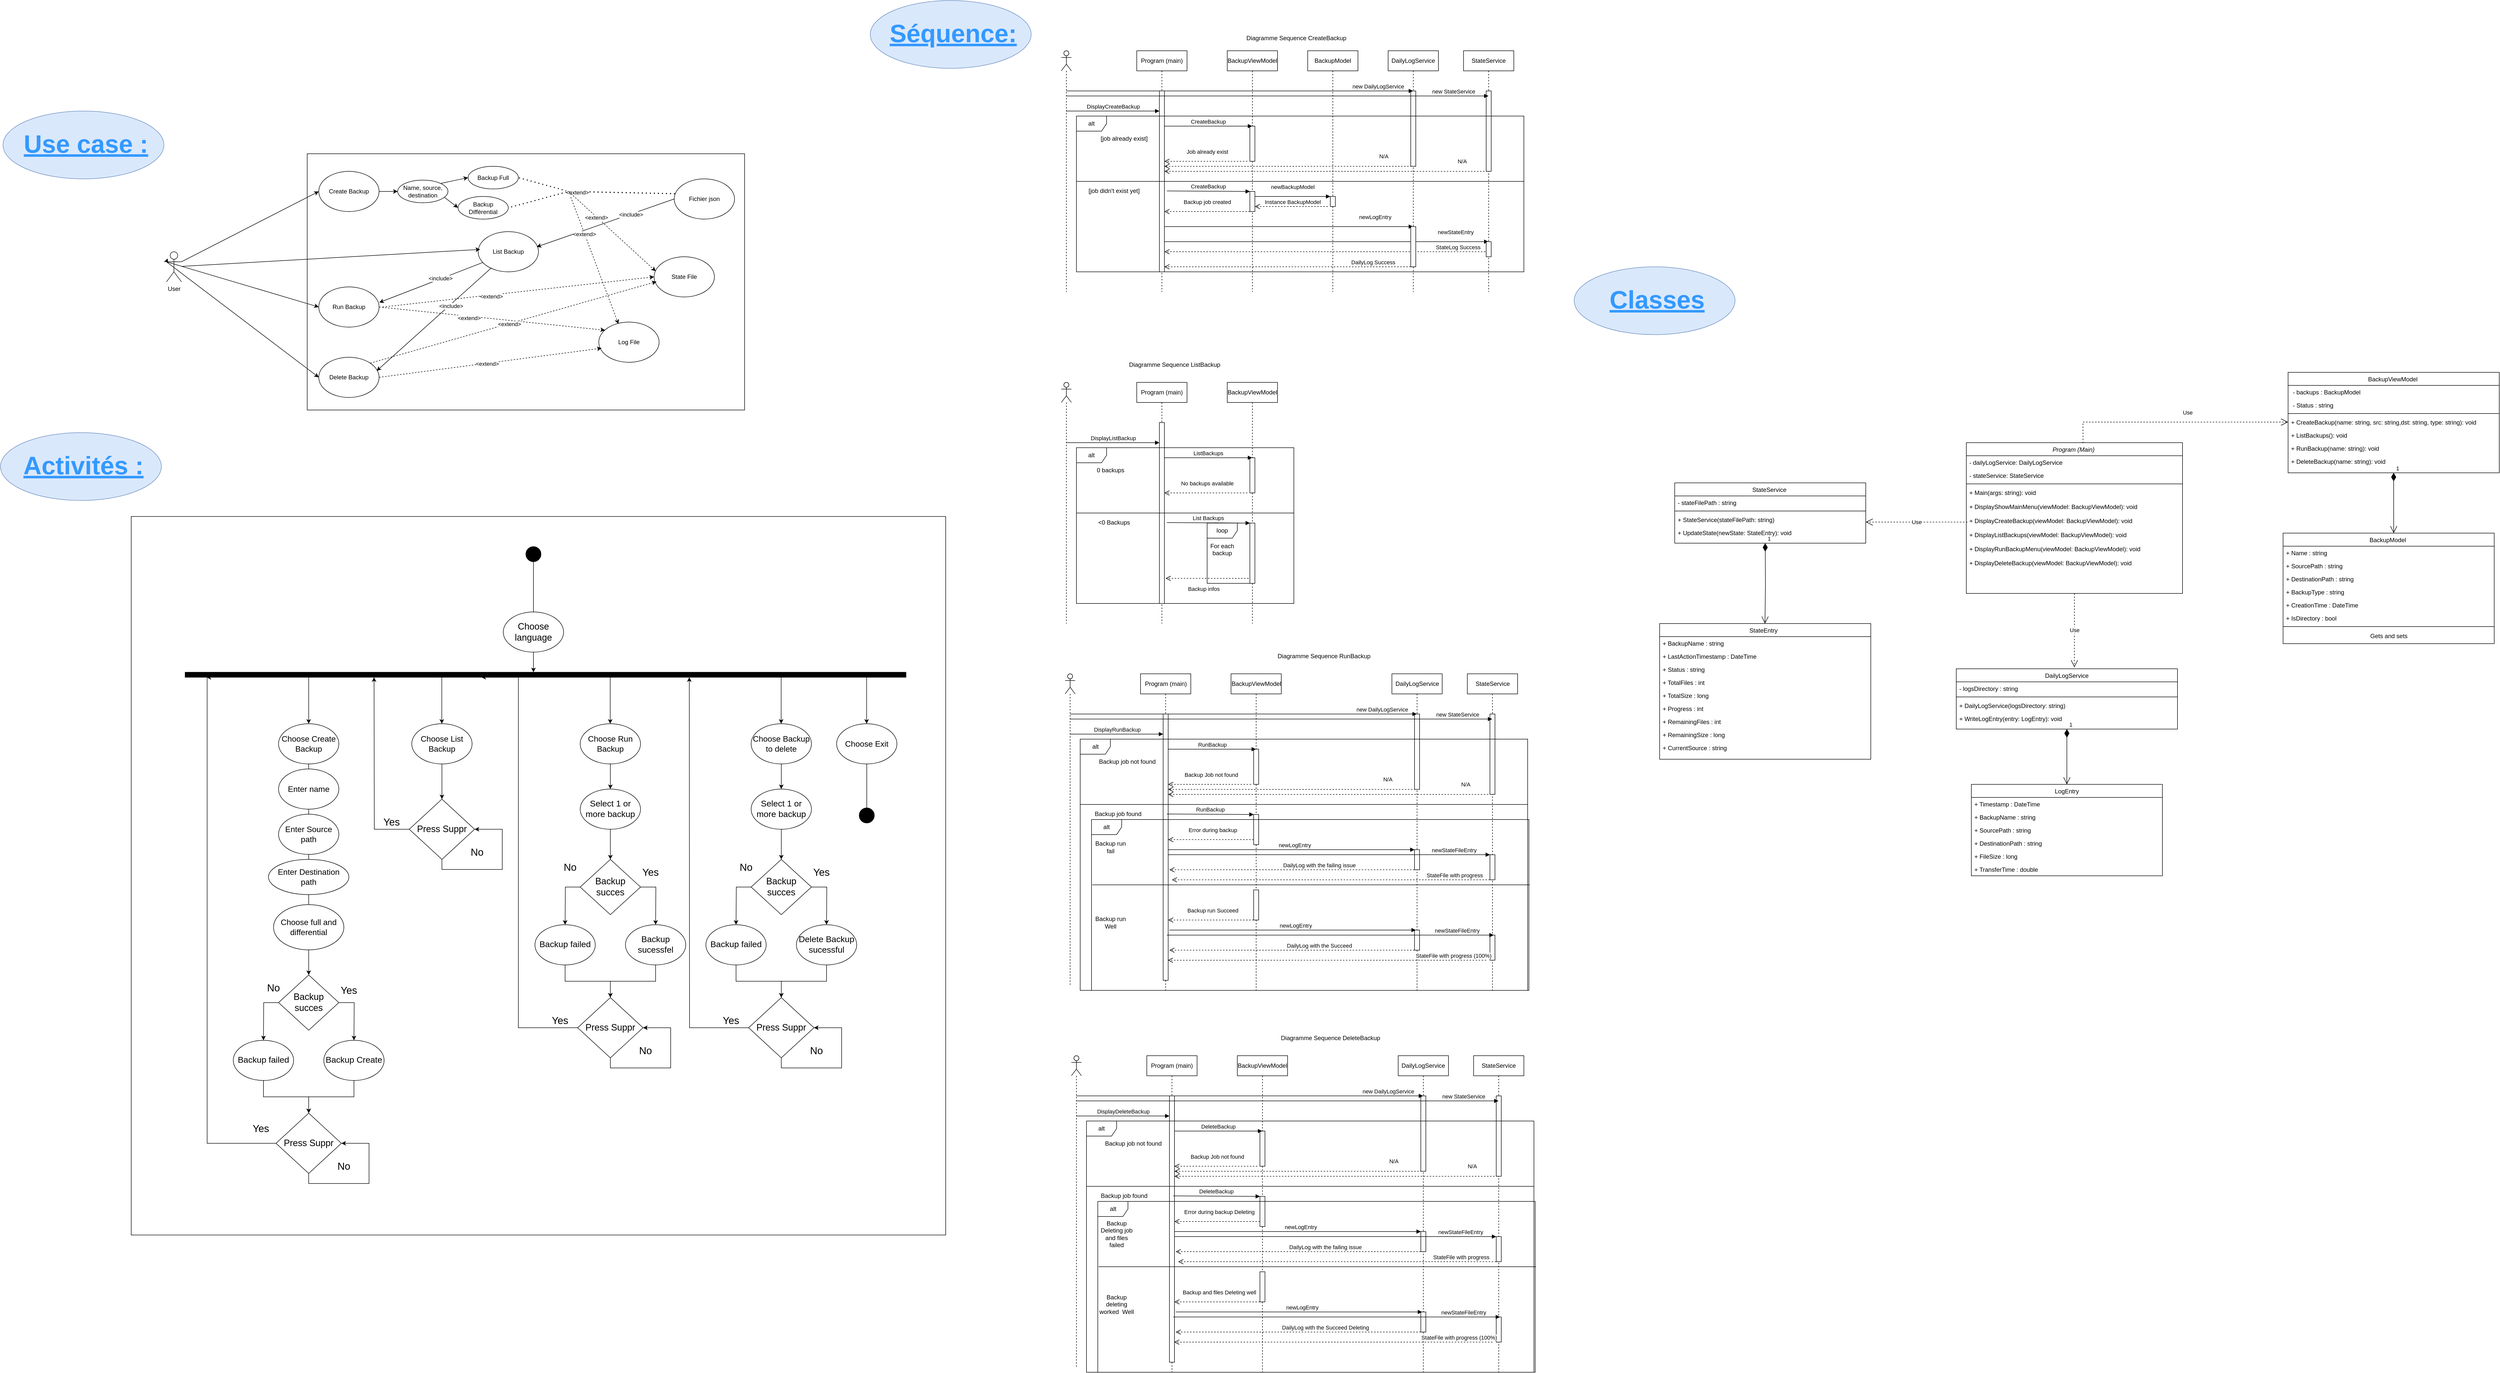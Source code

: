<mxfile version="26.0.11">
  <diagram name="Page-1" id="-umisi_-6QniBuimwbDl">
    <mxGraphModel dx="6834" dy="2513" grid="1" gridSize="10" guides="1" tooltips="1" connect="1" arrows="1" fold="1" page="1" pageScale="1" pageWidth="827" pageHeight="1169" math="0" shadow="0">
      <root>
        <mxCell id="0" />
        <mxCell id="1" parent="0" />
        <mxCell id="f4Ga0egmDkygM2l4F1vE-1" value="" style="rounded=0;whiteSpace=wrap;html=1;gradientColor=none;fillColor=default;movable=0;resizable=0;rotatable=0;deletable=0;editable=0;locked=1;connectable=0;" parent="1" vertex="1">
          <mxGeometry x="50" y="1686.87" width="1620" height="1430" as="geometry" />
        </mxCell>
        <mxCell id="CxqRlVixFyMvA21ITtKy-3" value="" style="ellipse;whiteSpace=wrap;html=1;labelBackgroundColor=none;fillColor=#dae8fc;strokeColor=#6c8ebf;" parent="1" vertex="1">
          <mxGeometry x="-205" y="880" width="320" height="135" as="geometry" />
        </mxCell>
        <mxCell id="Ej3W2Y3ICZFqdodrJrVc-4" value="" style="rounded=0;whiteSpace=wrap;html=1;" parent="1" vertex="1">
          <mxGeometry x="400" y="965" width="870" height="510" as="geometry" />
        </mxCell>
        <mxCell id="Ej3W2Y3ICZFqdodrJrVc-6" value="Create Backup" style="ellipse;whiteSpace=wrap;html=1;" parent="1" vertex="1">
          <mxGeometry x="423" y="1000" width="120" height="80" as="geometry" />
        </mxCell>
        <mxCell id="Ej3W2Y3ICZFqdodrJrVc-7" value="Run Backup" style="ellipse;whiteSpace=wrap;html=1;" parent="1" vertex="1">
          <mxGeometry x="423" y="1230" width="120" height="80" as="geometry" />
        </mxCell>
        <mxCell id="Ej3W2Y3ICZFqdodrJrVc-8" value="List Backup" style="ellipse;whiteSpace=wrap;html=1;" parent="1" vertex="1">
          <mxGeometry x="740" y="1120" width="120" height="80" as="geometry" />
        </mxCell>
        <mxCell id="Ej3W2Y3ICZFqdodrJrVc-9" value="Delete Backup" style="ellipse;whiteSpace=wrap;html=1;" parent="1" vertex="1">
          <mxGeometry x="423" y="1370" width="120" height="80" as="geometry" />
        </mxCell>
        <mxCell id="Ej3W2Y3ICZFqdodrJrVc-10" value="" style="endArrow=classic;html=1;rounded=0;entryX=0.96;entryY=0.338;entryDx=0;entryDy=0;exitX=0.221;exitY=0.9;exitDx=0;exitDy=0;exitPerimeter=0;entryPerimeter=0;" parent="1" source="Ej3W2Y3ICZFqdodrJrVc-8" target="Ej3W2Y3ICZFqdodrJrVc-9" edge="1">
          <mxGeometry width="50" height="50" relative="1" as="geometry">
            <mxPoint x="620" y="1330" as="sourcePoint" />
            <mxPoint x="670" y="1280" as="targetPoint" />
          </mxGeometry>
        </mxCell>
        <mxCell id="Ej3W2Y3ICZFqdodrJrVc-11" value="&amp;lt;include&amp;gt;" style="edgeLabel;html=1;align=center;verticalAlign=middle;resizable=0;points=[];" parent="Ej3W2Y3ICZFqdodrJrVc-10" vertex="1" connectable="0">
          <mxGeometry x="-0.281" y="2" relative="1" as="geometry">
            <mxPoint as="offset" />
          </mxGeometry>
        </mxCell>
        <mxCell id="Ej3W2Y3ICZFqdodrJrVc-12" value="" style="endArrow=classic;html=1;rounded=0;entryX=1.003;entryY=0.388;entryDx=0;entryDy=0;entryPerimeter=0;exitX=0.082;exitY=0.765;exitDx=0;exitDy=0;exitPerimeter=0;" parent="1" source="Ej3W2Y3ICZFqdodrJrVc-8" target="Ej3W2Y3ICZFqdodrJrVc-7" edge="1">
          <mxGeometry width="50" height="50" relative="1" as="geometry">
            <mxPoint x="250" y="1170" as="sourcePoint" />
            <mxPoint x="300" y="1120" as="targetPoint" />
          </mxGeometry>
        </mxCell>
        <mxCell id="Ej3W2Y3ICZFqdodrJrVc-13" value="&amp;lt;include&amp;gt;" style="edgeLabel;html=1;align=center;verticalAlign=middle;resizable=0;points=[];" parent="Ej3W2Y3ICZFqdodrJrVc-12" vertex="1" connectable="0">
          <mxGeometry x="-0.177" y="-1" relative="1" as="geometry">
            <mxPoint as="offset" />
          </mxGeometry>
        </mxCell>
        <mxCell id="Ej3W2Y3ICZFqdodrJrVc-14" value="" style="endArrow=classic;html=1;rounded=0;entryX=0;entryY=0.5;entryDx=0;entryDy=0;exitX=1;exitY=0.333;exitDx=0;exitDy=0;exitPerimeter=0;" parent="1" source="Ej3W2Y3ICZFqdodrJrVc-5" target="Ej3W2Y3ICZFqdodrJrVc-6" edge="1">
          <mxGeometry width="50" height="50" relative="1" as="geometry">
            <mxPoint x="150" y="1250" as="sourcePoint" />
            <mxPoint x="220" y="1030" as="targetPoint" />
          </mxGeometry>
        </mxCell>
        <mxCell id="Ej3W2Y3ICZFqdodrJrVc-15" value="" style="endArrow=classic;html=1;rounded=0;entryX=0;entryY=0.5;entryDx=0;entryDy=0;" parent="1" target="Ej3W2Y3ICZFqdodrJrVc-7" edge="1">
          <mxGeometry width="50" height="50" relative="1" as="geometry">
            <mxPoint x="120" y="1180" as="sourcePoint" />
            <mxPoint x="200" y="1380" as="targetPoint" />
          </mxGeometry>
        </mxCell>
        <mxCell id="Ej3W2Y3ICZFqdodrJrVc-16" value="" style="endArrow=classic;html=1;rounded=0;entryX=0;entryY=0.5;entryDx=0;entryDy=0;" parent="1" target="Ej3W2Y3ICZFqdodrJrVc-9" edge="1">
          <mxGeometry width="50" height="50" relative="1" as="geometry">
            <mxPoint x="120" y="1180" as="sourcePoint" />
            <mxPoint x="270" y="1410" as="targetPoint" />
          </mxGeometry>
        </mxCell>
        <mxCell id="Ej3W2Y3ICZFqdodrJrVc-17" value="" style="endArrow=classic;html=1;rounded=0;entryX=0.033;entryY=0.442;entryDx=0;entryDy=0;entryPerimeter=0;" parent="1" source="Ej3W2Y3ICZFqdodrJrVc-5" target="Ej3W2Y3ICZFqdodrJrVc-8" edge="1">
          <mxGeometry width="50" height="50" relative="1" as="geometry">
            <mxPoint x="120" y="1180" as="sourcePoint" />
            <mxPoint x="250" y="1140" as="targetPoint" />
          </mxGeometry>
        </mxCell>
        <mxCell id="Ej3W2Y3ICZFqdodrJrVc-18" value="&lt;span&gt;Backup Full&lt;/span&gt;" style="ellipse;whiteSpace=wrap;html=1;fontStyle=0" parent="1" vertex="1">
          <mxGeometry x="720" y="990" width="100" height="45" as="geometry" />
        </mxCell>
        <mxCell id="Ej3W2Y3ICZFqdodrJrVc-20" value="Fichier json" style="ellipse;whiteSpace=wrap;html=1;" parent="1" vertex="1">
          <mxGeometry x="1130" y="1015" width="120" height="80" as="geometry" />
        </mxCell>
        <mxCell id="Ej3W2Y3ICZFqdodrJrVc-23" value="&lt;span&gt;Backup Différential&lt;/span&gt;" style="ellipse;whiteSpace=wrap;html=1;fontStyle=0" parent="1" vertex="1">
          <mxGeometry x="700" y="1050" width="100" height="45" as="geometry" />
        </mxCell>
        <mxCell id="Ej3W2Y3ICZFqdodrJrVc-24" value="&lt;span&gt;Name, source, destination&lt;/span&gt;" style="ellipse;whiteSpace=wrap;html=1;fontStyle=0" parent="1" vertex="1">
          <mxGeometry x="580" y="1017.5" width="100" height="45" as="geometry" />
        </mxCell>
        <mxCell id="Ej3W2Y3ICZFqdodrJrVc-25" value="" style="endArrow=classic;html=1;rounded=0;entryX=0;entryY=0.5;entryDx=0;entryDy=0;exitX=1;exitY=0.5;exitDx=0;exitDy=0;" parent="1" source="Ej3W2Y3ICZFqdodrJrVc-6" target="Ej3W2Y3ICZFqdodrJrVc-24" edge="1">
          <mxGeometry width="50" height="50" relative="1" as="geometry">
            <mxPoint x="270" y="1130" as="sourcePoint" />
            <mxPoint x="320" y="1080" as="targetPoint" />
          </mxGeometry>
        </mxCell>
        <mxCell id="Ej3W2Y3ICZFqdodrJrVc-26" value="" style="endArrow=classic;html=1;rounded=0;entryX=0;entryY=0.5;entryDx=0;entryDy=0;exitX=1;exitY=0;exitDx=0;exitDy=0;" parent="1" source="Ej3W2Y3ICZFqdodrJrVc-24" target="Ej3W2Y3ICZFqdodrJrVc-18" edge="1">
          <mxGeometry width="50" height="50" relative="1" as="geometry">
            <mxPoint x="220" y="1080" as="sourcePoint" />
            <mxPoint x="270" y="1030" as="targetPoint" />
          </mxGeometry>
        </mxCell>
        <mxCell id="Ej3W2Y3ICZFqdodrJrVc-27" value="" style="endArrow=classic;html=1;rounded=0;entryX=0;entryY=0.5;entryDx=0;entryDy=0;exitX=0.934;exitY=0.766;exitDx=0;exitDy=0;exitPerimeter=0;" parent="1" source="Ej3W2Y3ICZFqdodrJrVc-24" target="Ej3W2Y3ICZFqdodrJrVc-23" edge="1">
          <mxGeometry width="50" height="50" relative="1" as="geometry">
            <mxPoint x="675" y="1034" as="sourcePoint" />
            <mxPoint x="740" y="1003" as="targetPoint" />
          </mxGeometry>
        </mxCell>
        <mxCell id="Ej3W2Y3ICZFqdodrJrVc-28" value="Log File" style="ellipse;whiteSpace=wrap;html=1;" parent="1" vertex="1">
          <mxGeometry x="980" y="1300" width="120" height="80" as="geometry" />
        </mxCell>
        <mxCell id="Ej3W2Y3ICZFqdodrJrVc-29" value="State File" style="ellipse;whiteSpace=wrap;html=1;" parent="1" vertex="1">
          <mxGeometry x="1090" y="1170" width="120" height="80" as="geometry" />
        </mxCell>
        <mxCell id="Ej3W2Y3ICZFqdodrJrVc-31" value="" style="endArrow=classic;html=1;rounded=0;entryX=0.971;entryY=0.379;entryDx=0;entryDy=0;exitX=0;exitY=0.5;exitDx=0;exitDy=0;entryPerimeter=0;" parent="1" source="Ej3W2Y3ICZFqdodrJrVc-20" target="Ej3W2Y3ICZFqdodrJrVc-8" edge="1">
          <mxGeometry width="50" height="50" relative="1" as="geometry">
            <mxPoint x="860" y="1170" as="sourcePoint" />
            <mxPoint x="910" y="1120" as="targetPoint" />
          </mxGeometry>
        </mxCell>
        <mxCell id="Ej3W2Y3ICZFqdodrJrVc-32" value="&amp;lt;include&amp;gt;" style="edgeLabel;html=1;align=center;verticalAlign=middle;resizable=0;points=[];" parent="Ej3W2Y3ICZFqdodrJrVc-31" vertex="1" connectable="0">
          <mxGeometry x="-0.363" y="1" relative="1" as="geometry">
            <mxPoint as="offset" />
          </mxGeometry>
        </mxCell>
        <mxCell id="Ej3W2Y3ICZFqdodrJrVc-39" value="" style="endArrow=classic;html=1;rounded=0;entryX=0.325;entryY=0.046;entryDx=0;entryDy=0;dashed=1;entryPerimeter=0;" parent="1" target="Ej3W2Y3ICZFqdodrJrVc-28" edge="1">
          <mxGeometry width="50" height="50" relative="1" as="geometry">
            <mxPoint x="920" y="1040" as="sourcePoint" />
            <mxPoint x="820" y="1230" as="targetPoint" />
          </mxGeometry>
        </mxCell>
        <mxCell id="Ej3W2Y3ICZFqdodrJrVc-40" value="&amp;lt;extend&amp;gt;" style="edgeLabel;html=1;align=center;verticalAlign=middle;resizable=0;points=[];" parent="Ej3W2Y3ICZFqdodrJrVc-39" vertex="1" connectable="0">
          <mxGeometry x="-0.359" y="-1" relative="1" as="geometry">
            <mxPoint as="offset" />
          </mxGeometry>
        </mxCell>
        <mxCell id="Ej3W2Y3ICZFqdodrJrVc-43" value="" style="endArrow=classic;html=1;rounded=0;exitX=1;exitY=0.5;exitDx=0;exitDy=0;entryX=0.103;entryY=0.202;entryDx=0;entryDy=0;dashed=1;entryPerimeter=0;" parent="1" source="Ej3W2Y3ICZFqdodrJrVc-7" target="Ej3W2Y3ICZFqdodrJrVc-28" edge="1">
          <mxGeometry width="50" height="50" relative="1" as="geometry">
            <mxPoint x="750" y="1350" as="sourcePoint" />
            <mxPoint x="800" y="1300" as="targetPoint" />
          </mxGeometry>
        </mxCell>
        <mxCell id="Ej3W2Y3ICZFqdodrJrVc-45" value="&amp;lt;extend&amp;gt;" style="edgeLabel;html=1;align=center;verticalAlign=middle;resizable=0;points=[];" parent="Ej3W2Y3ICZFqdodrJrVc-43" vertex="1" connectable="0">
          <mxGeometry x="-0.201" y="-3" relative="1" as="geometry">
            <mxPoint as="offset" />
          </mxGeometry>
        </mxCell>
        <mxCell id="Ej3W2Y3ICZFqdodrJrVc-44" value="" style="endArrow=classic;html=1;rounded=0;exitX=1;exitY=0.5;exitDx=0;exitDy=0;entryX=0.047;entryY=0.65;entryDx=0;entryDy=0;dashed=1;entryPerimeter=0;" parent="1" source="Ej3W2Y3ICZFqdodrJrVc-9" target="Ej3W2Y3ICZFqdodrJrVc-28" edge="1">
          <mxGeometry width="50" height="50" relative="1" as="geometry">
            <mxPoint x="690" y="1440" as="sourcePoint" />
            <mxPoint x="740" y="1390" as="targetPoint" />
          </mxGeometry>
        </mxCell>
        <mxCell id="Ej3W2Y3ICZFqdodrJrVc-46" value="&amp;lt;extend&amp;gt;" style="edgeLabel;html=1;align=center;verticalAlign=middle;resizable=0;points=[];" parent="Ej3W2Y3ICZFqdodrJrVc-44" vertex="1" connectable="0">
          <mxGeometry x="-0.03" y="-1" relative="1" as="geometry">
            <mxPoint as="offset" />
          </mxGeometry>
        </mxCell>
        <mxCell id="Ej3W2Y3ICZFqdodrJrVc-47" value="" style="endArrow=classic;html=1;rounded=0;entryX=0.075;entryY=0.223;entryDx=0;entryDy=0;entryPerimeter=0;" parent="1" target="Ej3W2Y3ICZFqdodrJrVc-5" edge="1">
          <mxGeometry width="50" height="50" relative="1" as="geometry">
            <mxPoint x="120" y="1180" as="sourcePoint" />
            <mxPoint x="669" y="1148" as="targetPoint" />
          </mxGeometry>
        </mxCell>
        <mxCell id="Ej3W2Y3ICZFqdodrJrVc-5" value="User" style="shape=umlActor;verticalLabelPosition=bottom;verticalAlign=top;html=1;" parent="1" vertex="1">
          <mxGeometry x="120" y="1160" width="30" height="60" as="geometry" />
        </mxCell>
        <mxCell id="Ej3W2Y3ICZFqdodrJrVc-48" value="" style="endArrow=none;dashed=1;html=1;dashPattern=1 3;strokeWidth=2;rounded=0;entryX=1;entryY=0.5;entryDx=0;entryDy=0;exitX=0.013;exitY=0.369;exitDx=0;exitDy=0;exitPerimeter=0;" parent="1" source="Ej3W2Y3ICZFqdodrJrVc-20" target="Ej3W2Y3ICZFqdodrJrVc-18" edge="1">
          <mxGeometry width="50" height="50" relative="1" as="geometry">
            <mxPoint x="1040" y="930" as="sourcePoint" />
            <mxPoint x="1090" y="880" as="targetPoint" />
            <Array as="points">
              <mxPoint x="920" y="1040" />
            </Array>
          </mxGeometry>
        </mxCell>
        <mxCell id="Ej3W2Y3ICZFqdodrJrVc-49" value="" style="endArrow=none;dashed=1;html=1;dashPattern=1 3;strokeWidth=2;rounded=0;entryX=1;entryY=0.5;entryDx=0;entryDy=0;exitX=0.013;exitY=0.369;exitDx=0;exitDy=0;exitPerimeter=0;" parent="1" source="Ej3W2Y3ICZFqdodrJrVc-20" target="Ej3W2Y3ICZFqdodrJrVc-23" edge="1">
          <mxGeometry width="50" height="50" relative="1" as="geometry">
            <mxPoint x="1162" y="1040" as="sourcePoint" />
            <mxPoint x="830" y="1023" as="targetPoint" />
            <Array as="points">
              <mxPoint x="920" y="1040" />
            </Array>
          </mxGeometry>
        </mxCell>
        <mxCell id="Ej3W2Y3ICZFqdodrJrVc-50" value="&amp;lt;extend&amp;gt;" style="edgeLabel;html=1;align=center;verticalAlign=middle;resizable=0;points=[];" parent="Ej3W2Y3ICZFqdodrJrVc-49" vertex="1" connectable="0">
          <mxGeometry x="0.158" y="1" relative="1" as="geometry">
            <mxPoint as="offset" />
          </mxGeometry>
        </mxCell>
        <mxCell id="Ej3W2Y3ICZFqdodrJrVc-51" value="" style="endArrow=classic;html=1;rounded=0;entryX=0.026;entryY=0.358;entryDx=0;entryDy=0;dashed=1;entryPerimeter=0;" parent="1" target="Ej3W2Y3ICZFqdodrJrVc-29" edge="1">
          <mxGeometry width="50" height="50" relative="1" as="geometry">
            <mxPoint x="920" y="1040" as="sourcePoint" />
            <mxPoint x="1108" y="1342" as="targetPoint" />
          </mxGeometry>
        </mxCell>
        <mxCell id="Ej3W2Y3ICZFqdodrJrVc-52" value="&amp;lt;extend&amp;gt;" style="edgeLabel;html=1;align=center;verticalAlign=middle;resizable=0;points=[];" parent="Ej3W2Y3ICZFqdodrJrVc-51" vertex="1" connectable="0">
          <mxGeometry x="-0.359" y="-1" relative="1" as="geometry">
            <mxPoint as="offset" />
          </mxGeometry>
        </mxCell>
        <mxCell id="Ej3W2Y3ICZFqdodrJrVc-53" value="" style="endArrow=classic;html=1;rounded=0;entryX=0;entryY=0.5;entryDx=0;entryDy=0;dashed=1;" parent="1" target="Ej3W2Y3ICZFqdodrJrVc-29" edge="1">
          <mxGeometry width="50" height="50" relative="1" as="geometry">
            <mxPoint x="550" y="1270" as="sourcePoint" />
            <mxPoint x="1092" y="1379" as="targetPoint" />
          </mxGeometry>
        </mxCell>
        <mxCell id="Ej3W2Y3ICZFqdodrJrVc-54" value="&amp;lt;extend&amp;gt;" style="edgeLabel;html=1;align=center;verticalAlign=middle;resizable=0;points=[];" parent="Ej3W2Y3ICZFqdodrJrVc-53" vertex="1" connectable="0">
          <mxGeometry x="-0.201" y="-3" relative="1" as="geometry">
            <mxPoint as="offset" />
          </mxGeometry>
        </mxCell>
        <mxCell id="Ej3W2Y3ICZFqdodrJrVc-55" value="" style="endArrow=classic;html=1;rounded=0;exitX=1;exitY=0;exitDx=0;exitDy=0;entryX=0.04;entryY=0.619;entryDx=0;entryDy=0;dashed=1;entryPerimeter=0;" parent="1" source="Ej3W2Y3ICZFqdodrJrVc-9" target="Ej3W2Y3ICZFqdodrJrVc-29" edge="1">
          <mxGeometry width="50" height="50" relative="1" as="geometry">
            <mxPoint x="553" y="1420" as="sourcePoint" />
            <mxPoint x="1108" y="1398" as="targetPoint" />
          </mxGeometry>
        </mxCell>
        <mxCell id="Ej3W2Y3ICZFqdodrJrVc-56" value="&amp;lt;extend&amp;gt;" style="edgeLabel;html=1;align=center;verticalAlign=middle;resizable=0;points=[];" parent="Ej3W2Y3ICZFqdodrJrVc-55" vertex="1" connectable="0">
          <mxGeometry x="-0.03" y="-1" relative="1" as="geometry">
            <mxPoint as="offset" />
          </mxGeometry>
        </mxCell>
        <mxCell id="CxqRlVixFyMvA21ITtKy-1" value="Use case :" style="text;html=1;align=center;verticalAlign=middle;whiteSpace=wrap;rounded=0;fontSize=50;fontColor=#3399FF;fontStyle=5" parent="1" vertex="1">
          <mxGeometry x="-195" y="930" width="310" height="30" as="geometry" />
        </mxCell>
        <mxCell id="CxqRlVixFyMvA21ITtKy-4" value="" style="ellipse;whiteSpace=wrap;html=1;labelBackgroundColor=none;fillColor=#dae8fc;strokeColor=#6c8ebf;" parent="1" vertex="1">
          <mxGeometry x="-210" y="1520" width="320" height="135" as="geometry" />
        </mxCell>
        <mxCell id="CxqRlVixFyMvA21ITtKy-5" value="Activités :" style="text;html=1;align=center;verticalAlign=middle;whiteSpace=wrap;rounded=0;fontSize=50;fontColor=#3399FF;fontStyle=5" parent="1" vertex="1">
          <mxGeometry x="-200" y="1570" width="310" height="30" as="geometry" />
        </mxCell>
        <mxCell id="f4Ga0egmDkygM2l4F1vE-2" value="Choose language" style="ellipse;whiteSpace=wrap;html=1;fontSize=18;" parent="1" vertex="1">
          <mxGeometry x="790" y="1876.87" width="120" height="80" as="geometry" />
        </mxCell>
        <mxCell id="f4Ga0egmDkygM2l4F1vE-3" value="" style="ellipse;whiteSpace=wrap;html=1;aspect=fixed;fillColor=#000000;" parent="1" vertex="1">
          <mxGeometry x="835" y="1746.87" width="30" height="30" as="geometry" />
        </mxCell>
        <mxCell id="f4Ga0egmDkygM2l4F1vE-4" value="" style="endArrow=none;html=1;rounded=0;entryX=0.5;entryY=1;entryDx=0;entryDy=0;exitX=0.5;exitY=0;exitDx=0;exitDy=0;" parent="1" source="f4Ga0egmDkygM2l4F1vE-2" target="f4Ga0egmDkygM2l4F1vE-3" edge="1">
          <mxGeometry width="50" height="50" relative="1" as="geometry">
            <mxPoint x="-33" y="2002.87" as="sourcePoint" />
            <mxPoint x="17" y="1952.87" as="targetPoint" />
          </mxGeometry>
        </mxCell>
        <mxCell id="f4Ga0egmDkygM2l4F1vE-7" value="Choose Create Backup" style="ellipse;whiteSpace=wrap;html=1;fontSize=16;" parent="1" vertex="1">
          <mxGeometry x="343" y="2099.37" width="120" height="80" as="geometry" />
        </mxCell>
        <mxCell id="f4Ga0egmDkygM2l4F1vE-10" value="" style="html=1;points=[[0,0,0,0,5],[0,1,0,0,-5],[1,0,0,0,5],[1,1,0,0,-5]];perimeter=orthogonalPerimeter;outlineConnect=0;targetShapes=umlLifeline;portConstraint=eastwest;newEdgeStyle={&quot;curved&quot;:0,&quot;rounded&quot;:0};fillColor=#000000;rotation=90;" parent="1" vertex="1">
          <mxGeometry x="869.13" y="1285" width="10" height="1433.75" as="geometry" />
        </mxCell>
        <mxCell id="f4Ga0egmDkygM2l4F1vE-13" value="Enter name" style="ellipse;whiteSpace=wrap;html=1;fontSize=16;" parent="1" vertex="1">
          <mxGeometry x="343" y="2189.37" width="120" height="80" as="geometry" />
        </mxCell>
        <mxCell id="f4Ga0egmDkygM2l4F1vE-14" value="Enter Source path" style="ellipse;whiteSpace=wrap;html=1;fontSize=16;" parent="1" vertex="1">
          <mxGeometry x="343" y="2279.37" width="120" height="80" as="geometry" />
        </mxCell>
        <mxCell id="f4Ga0egmDkygM2l4F1vE-16" value="Enter Destination path" style="ellipse;whiteSpace=wrap;html=1;fontSize=16;" parent="1" vertex="1">
          <mxGeometry x="323" y="2369.37" width="160" height="70" as="geometry" />
        </mxCell>
        <mxCell id="f4Ga0egmDkygM2l4F1vE-99" style="edgeStyle=orthogonalEdgeStyle;rounded=0;orthogonalLoop=1;jettySize=auto;html=1;entryX=0.5;entryY=0;entryDx=0;entryDy=0;" parent="1" source="f4Ga0egmDkygM2l4F1vE-17" target="f4Ga0egmDkygM2l4F1vE-93" edge="1">
          <mxGeometry relative="1" as="geometry" />
        </mxCell>
        <mxCell id="f4Ga0egmDkygM2l4F1vE-17" value="Choose full and differential" style="ellipse;whiteSpace=wrap;html=1;fontSize=16;" parent="1" vertex="1">
          <mxGeometry x="333" y="2459.37" width="140" height="90" as="geometry" />
        </mxCell>
        <mxCell id="f4Ga0egmDkygM2l4F1vE-26" value="" style="endArrow=none;html=1;rounded=0;entryX=0.5;entryY=1;entryDx=0;entryDy=0;" parent="1" target="f4Ga0egmDkygM2l4F1vE-7" edge="1">
          <mxGeometry width="50" height="50" relative="1" as="geometry">
            <mxPoint x="403" y="2189.37" as="sourcePoint" />
            <mxPoint x="333" y="2219.37" as="targetPoint" />
          </mxGeometry>
        </mxCell>
        <mxCell id="f4Ga0egmDkygM2l4F1vE-27" value="" style="endArrow=none;html=1;rounded=0;entryX=0.5;entryY=1;entryDx=0;entryDy=0;" parent="1" target="f4Ga0egmDkygM2l4F1vE-13" edge="1">
          <mxGeometry width="50" height="50" relative="1" as="geometry">
            <mxPoint x="403" y="2279.37" as="sourcePoint" />
            <mxPoint x="413" y="2189.37" as="targetPoint" />
          </mxGeometry>
        </mxCell>
        <mxCell id="f4Ga0egmDkygM2l4F1vE-28" value="" style="endArrow=none;html=1;rounded=0;entryX=0.5;entryY=1;entryDx=0;entryDy=0;exitX=0.5;exitY=0;exitDx=0;exitDy=0;" parent="1" source="f4Ga0egmDkygM2l4F1vE-16" target="f4Ga0egmDkygM2l4F1vE-14" edge="1">
          <mxGeometry width="50" height="50" relative="1" as="geometry">
            <mxPoint x="413" y="2289.37" as="sourcePoint" />
            <mxPoint x="413" y="2279.37" as="targetPoint" />
          </mxGeometry>
        </mxCell>
        <mxCell id="f4Ga0egmDkygM2l4F1vE-29" value="" style="endArrow=none;html=1;rounded=0;entryX=0.5;entryY=1;entryDx=0;entryDy=0;" parent="1" target="f4Ga0egmDkygM2l4F1vE-16" edge="1">
          <mxGeometry width="50" height="50" relative="1" as="geometry">
            <mxPoint x="403" y="2459.37" as="sourcePoint" />
            <mxPoint x="413" y="2369.37" as="targetPoint" />
          </mxGeometry>
        </mxCell>
        <mxCell id="f4Ga0egmDkygM2l4F1vE-48" style="edgeStyle=orthogonalEdgeStyle;rounded=0;orthogonalLoop=1;jettySize=auto;html=1;entryX=0.5;entryY=0;entryDx=0;entryDy=0;exitX=0.5;exitY=1;exitDx=0;exitDy=0;" parent="1" source="f4Ga0egmDkygM2l4F1vE-31" target="f4Ga0egmDkygM2l4F1vE-42" edge="1">
          <mxGeometry relative="1" as="geometry">
            <mxPoint x="663" y="2249.37" as="targetPoint" />
          </mxGeometry>
        </mxCell>
        <mxCell id="f4Ga0egmDkygM2l4F1vE-31" value="Choose List Backup" style="ellipse;whiteSpace=wrap;html=1;fontSize=16;" parent="1" vertex="1">
          <mxGeometry x="608" y="2099.37" width="120" height="80" as="geometry" />
        </mxCell>
        <mxCell id="f4Ga0egmDkygM2l4F1vE-64" style="edgeStyle=orthogonalEdgeStyle;rounded=0;orthogonalLoop=1;jettySize=auto;html=1;entryX=0.5;entryY=0;entryDx=0;entryDy=0;" parent="1" source="f4Ga0egmDkygM2l4F1vE-32" target="f4Ga0egmDkygM2l4F1vE-50" edge="1">
          <mxGeometry relative="1" as="geometry" />
        </mxCell>
        <mxCell id="f4Ga0egmDkygM2l4F1vE-32" value="Choose Run Backup" style="ellipse;whiteSpace=wrap;html=1;fontSize=16;" parent="1" vertex="1">
          <mxGeometry x="943" y="2099.37" width="120" height="80" as="geometry" />
        </mxCell>
        <mxCell id="f4Ga0egmDkygM2l4F1vE-47" style="edgeStyle=orthogonalEdgeStyle;rounded=0;orthogonalLoop=1;jettySize=auto;html=1;" parent="1" source="f4Ga0egmDkygM2l4F1vE-42" edge="1">
          <mxGeometry relative="1" as="geometry">
            <mxPoint x="533" y="2006.87" as="targetPoint" />
          </mxGeometry>
        </mxCell>
        <mxCell id="f4Ga0egmDkygM2l4F1vE-42" value="Press Suppr" style="rhombus;whiteSpace=wrap;html=1;fontSize=18;" parent="1" vertex="1">
          <mxGeometry x="603" y="2249.37" width="130" height="120" as="geometry" />
        </mxCell>
        <mxCell id="f4Ga0egmDkygM2l4F1vE-43" value="" style="endArrow=classic;html=1;rounded=0;entryX=1;entryY=0.5;entryDx=0;entryDy=0;exitX=0.5;exitY=1;exitDx=0;exitDy=0;" parent="1" source="f4Ga0egmDkygM2l4F1vE-42" target="f4Ga0egmDkygM2l4F1vE-42" edge="1">
          <mxGeometry width="50" height="50" relative="1" as="geometry">
            <mxPoint x="668" y="2429.37" as="sourcePoint" />
            <mxPoint x="818" y="2279.37" as="targetPoint" />
            <Array as="points">
              <mxPoint x="668" y="2389.37" />
              <mxPoint x="788" y="2389.37" />
              <mxPoint x="788" y="2309.37" />
            </Array>
          </mxGeometry>
        </mxCell>
        <mxCell id="f4Ga0egmDkygM2l4F1vE-44" value="Yes" style="text;html=1;align=center;verticalAlign=middle;whiteSpace=wrap;rounded=0;fontSize=20;" parent="1" vertex="1">
          <mxGeometry x="538" y="2279.37" width="60" height="30" as="geometry" />
        </mxCell>
        <mxCell id="f4Ga0egmDkygM2l4F1vE-45" value="No" style="text;html=1;align=center;verticalAlign=middle;whiteSpace=wrap;rounded=0;fontSize=20;" parent="1" vertex="1">
          <mxGeometry x="708" y="2339.37" width="60" height="30" as="geometry" />
        </mxCell>
        <mxCell id="f4Ga0egmDkygM2l4F1vE-63" style="edgeStyle=orthogonalEdgeStyle;rounded=0;orthogonalLoop=1;jettySize=auto;html=1;" parent="1" source="f4Ga0egmDkygM2l4F1vE-50" edge="1">
          <mxGeometry relative="1" as="geometry">
            <mxPoint x="1003" y="2369.37" as="targetPoint" />
          </mxGeometry>
        </mxCell>
        <mxCell id="f4Ga0egmDkygM2l4F1vE-50" value="Select 1 or more backup" style="ellipse;whiteSpace=wrap;html=1;fontSize=17;" parent="1" vertex="1">
          <mxGeometry x="943" y="2229.37" width="120" height="80" as="geometry" />
        </mxCell>
        <mxCell id="f4Ga0egmDkygM2l4F1vE-85" style="edgeStyle=orthogonalEdgeStyle;rounded=0;orthogonalLoop=1;jettySize=auto;html=1;entryX=1;entryY=0.589;entryDx=0;entryDy=0;entryPerimeter=0;" parent="1" source="f4Ga0egmDkygM2l4F1vE-52" target="f4Ga0egmDkygM2l4F1vE-10" edge="1">
          <mxGeometry relative="1" as="geometry">
            <mxPoint x="823" y="2079.37" as="targetPoint" />
            <Array as="points">
              <mxPoint x="820" y="2704.87" />
            </Array>
          </mxGeometry>
        </mxCell>
        <mxCell id="f4Ga0egmDkygM2l4F1vE-52" value="Press Suppr" style="rhombus;whiteSpace=wrap;html=1;fontSize=18;" parent="1" vertex="1">
          <mxGeometry x="938" y="2644.37" width="130" height="120" as="geometry" />
        </mxCell>
        <mxCell id="f4Ga0egmDkygM2l4F1vE-53" value="" style="endArrow=classic;html=1;rounded=0;entryX=1;entryY=0.5;entryDx=0;entryDy=0;exitX=0.5;exitY=1;exitDx=0;exitDy=0;" parent="1" source="f4Ga0egmDkygM2l4F1vE-52" target="f4Ga0egmDkygM2l4F1vE-52" edge="1">
          <mxGeometry width="50" height="50" relative="1" as="geometry">
            <mxPoint x="1003" y="2824.37" as="sourcePoint" />
            <mxPoint x="1153" y="2674.37" as="targetPoint" />
            <Array as="points">
              <mxPoint x="1003" y="2784.37" />
              <mxPoint x="1123" y="2784.37" />
              <mxPoint x="1123" y="2704.37" />
            </Array>
          </mxGeometry>
        </mxCell>
        <mxCell id="f4Ga0egmDkygM2l4F1vE-54" value="Yes" style="text;html=1;align=center;verticalAlign=middle;whiteSpace=wrap;rounded=0;fontSize=20;" parent="1" vertex="1">
          <mxGeometry x="873" y="2674.37" width="60" height="30" as="geometry" />
        </mxCell>
        <mxCell id="f4Ga0egmDkygM2l4F1vE-55" value="No" style="text;html=1;align=center;verticalAlign=middle;whiteSpace=wrap;rounded=0;fontSize=20;" parent="1" vertex="1">
          <mxGeometry x="1043" y="2734.37" width="60" height="30" as="geometry" />
        </mxCell>
        <mxCell id="f4Ga0egmDkygM2l4F1vE-57" style="edgeStyle=orthogonalEdgeStyle;rounded=0;orthogonalLoop=1;jettySize=auto;html=1;" parent="1" source="f4Ga0egmDkygM2l4F1vE-56" edge="1">
          <mxGeometry relative="1" as="geometry">
            <mxPoint x="1093" y="2499.37" as="targetPoint" />
          </mxGeometry>
        </mxCell>
        <mxCell id="f4Ga0egmDkygM2l4F1vE-58" style="edgeStyle=orthogonalEdgeStyle;rounded=0;orthogonalLoop=1;jettySize=auto;html=1;" parent="1" source="f4Ga0egmDkygM2l4F1vE-56" edge="1">
          <mxGeometry relative="1" as="geometry">
            <mxPoint x="913" y="2499.37" as="targetPoint" />
          </mxGeometry>
        </mxCell>
        <mxCell id="f4Ga0egmDkygM2l4F1vE-56" value="Backup succes" style="rhombus;whiteSpace=wrap;html=1;fontSize=18;" parent="1" vertex="1">
          <mxGeometry x="943" y="2369.37" width="120" height="110" as="geometry" />
        </mxCell>
        <mxCell id="f4Ga0egmDkygM2l4F1vE-61" style="edgeStyle=orthogonalEdgeStyle;rounded=0;orthogonalLoop=1;jettySize=auto;html=1;entryX=0.5;entryY=0;entryDx=0;entryDy=0;" parent="1" source="f4Ga0egmDkygM2l4F1vE-59" target="f4Ga0egmDkygM2l4F1vE-52" edge="1">
          <mxGeometry relative="1" as="geometry" />
        </mxCell>
        <mxCell id="f4Ga0egmDkygM2l4F1vE-59" value="Backup failed" style="ellipse;whiteSpace=wrap;html=1;fontSize=17;" parent="1" vertex="1">
          <mxGeometry x="853" y="2499.37" width="120" height="80" as="geometry" />
        </mxCell>
        <mxCell id="f4Ga0egmDkygM2l4F1vE-62" style="edgeStyle=orthogonalEdgeStyle;rounded=0;orthogonalLoop=1;jettySize=auto;html=1;entryX=0.5;entryY=0;entryDx=0;entryDy=0;" parent="1" source="f4Ga0egmDkygM2l4F1vE-60" target="f4Ga0egmDkygM2l4F1vE-52" edge="1">
          <mxGeometry relative="1" as="geometry" />
        </mxCell>
        <mxCell id="f4Ga0egmDkygM2l4F1vE-60" value="Backup sucessfel" style="ellipse;whiteSpace=wrap;html=1;fontSize=17;" parent="1" vertex="1">
          <mxGeometry x="1033" y="2499.37" width="120" height="80" as="geometry" />
        </mxCell>
        <mxCell id="f4Ga0egmDkygM2l4F1vE-69" style="edgeStyle=orthogonalEdgeStyle;rounded=0;orthogonalLoop=1;jettySize=auto;html=1;entryX=0.5;entryY=0;entryDx=0;entryDy=0;" parent="1" source="f4Ga0egmDkygM2l4F1vE-70" target="f4Ga0egmDkygM2l4F1vE-72" edge="1">
          <mxGeometry relative="1" as="geometry" />
        </mxCell>
        <mxCell id="f4Ga0egmDkygM2l4F1vE-70" value="Choose Backup to delete" style="ellipse;whiteSpace=wrap;html=1;fontSize=16;" parent="1" vertex="1">
          <mxGeometry x="1283" y="2099.37" width="120" height="80" as="geometry" />
        </mxCell>
        <mxCell id="f4Ga0egmDkygM2l4F1vE-71" style="edgeStyle=orthogonalEdgeStyle;rounded=0;orthogonalLoop=1;jettySize=auto;html=1;" parent="1" source="f4Ga0egmDkygM2l4F1vE-72" edge="1">
          <mxGeometry relative="1" as="geometry">
            <mxPoint x="1343" y="2369.37" as="targetPoint" />
          </mxGeometry>
        </mxCell>
        <mxCell id="f4Ga0egmDkygM2l4F1vE-72" value="Select 1 or more backup" style="ellipse;whiteSpace=wrap;html=1;fontSize=17;" parent="1" vertex="1">
          <mxGeometry x="1283" y="2229.37" width="120" height="80" as="geometry" />
        </mxCell>
        <mxCell id="f4Ga0egmDkygM2l4F1vE-86" style="edgeStyle=orthogonalEdgeStyle;rounded=0;orthogonalLoop=1;jettySize=auto;html=1;" parent="1" source="f4Ga0egmDkygM2l4F1vE-73" edge="1">
          <mxGeometry relative="1" as="geometry">
            <mxPoint x="1160" y="2006.87" as="targetPoint" />
          </mxGeometry>
        </mxCell>
        <mxCell id="f4Ga0egmDkygM2l4F1vE-73" value="Press Suppr" style="rhombus;whiteSpace=wrap;html=1;fontSize=18;" parent="1" vertex="1">
          <mxGeometry x="1278" y="2644.37" width="130" height="120" as="geometry" />
        </mxCell>
        <mxCell id="f4Ga0egmDkygM2l4F1vE-74" value="" style="endArrow=classic;html=1;rounded=0;entryX=1;entryY=0.5;entryDx=0;entryDy=0;exitX=0.5;exitY=1;exitDx=0;exitDy=0;" parent="1" source="f4Ga0egmDkygM2l4F1vE-73" target="f4Ga0egmDkygM2l4F1vE-73" edge="1">
          <mxGeometry width="50" height="50" relative="1" as="geometry">
            <mxPoint x="1343" y="2824.37" as="sourcePoint" />
            <mxPoint x="1493" y="2674.37" as="targetPoint" />
            <Array as="points">
              <mxPoint x="1343" y="2784.37" />
              <mxPoint x="1463" y="2784.37" />
              <mxPoint x="1463" y="2704.37" />
            </Array>
          </mxGeometry>
        </mxCell>
        <mxCell id="f4Ga0egmDkygM2l4F1vE-75" value="Yes" style="text;html=1;align=center;verticalAlign=middle;whiteSpace=wrap;rounded=0;fontSize=20;" parent="1" vertex="1">
          <mxGeometry x="1213" y="2674.37" width="60" height="30" as="geometry" />
        </mxCell>
        <mxCell id="f4Ga0egmDkygM2l4F1vE-76" value="No" style="text;html=1;align=center;verticalAlign=middle;whiteSpace=wrap;rounded=0;fontSize=20;" parent="1" vertex="1">
          <mxGeometry x="1383" y="2734.37" width="60" height="30" as="geometry" />
        </mxCell>
        <mxCell id="f4Ga0egmDkygM2l4F1vE-77" style="edgeStyle=orthogonalEdgeStyle;rounded=0;orthogonalLoop=1;jettySize=auto;html=1;" parent="1" source="f4Ga0egmDkygM2l4F1vE-79" edge="1">
          <mxGeometry relative="1" as="geometry">
            <mxPoint x="1433" y="2499.37" as="targetPoint" />
          </mxGeometry>
        </mxCell>
        <mxCell id="f4Ga0egmDkygM2l4F1vE-78" style="edgeStyle=orthogonalEdgeStyle;rounded=0;orthogonalLoop=1;jettySize=auto;html=1;" parent="1" source="f4Ga0egmDkygM2l4F1vE-79" edge="1">
          <mxGeometry relative="1" as="geometry">
            <mxPoint x="1253" y="2499.37" as="targetPoint" />
          </mxGeometry>
        </mxCell>
        <mxCell id="f4Ga0egmDkygM2l4F1vE-79" value="Backup succes" style="rhombus;whiteSpace=wrap;html=1;fontSize=18;" parent="1" vertex="1">
          <mxGeometry x="1283" y="2369.37" width="120" height="110" as="geometry" />
        </mxCell>
        <mxCell id="f4Ga0egmDkygM2l4F1vE-80" style="edgeStyle=orthogonalEdgeStyle;rounded=0;orthogonalLoop=1;jettySize=auto;html=1;entryX=0.5;entryY=0;entryDx=0;entryDy=0;" parent="1" source="f4Ga0egmDkygM2l4F1vE-81" target="f4Ga0egmDkygM2l4F1vE-73" edge="1">
          <mxGeometry relative="1" as="geometry" />
        </mxCell>
        <mxCell id="f4Ga0egmDkygM2l4F1vE-81" value="Backup failed" style="ellipse;whiteSpace=wrap;html=1;fontSize=17;" parent="1" vertex="1">
          <mxGeometry x="1193" y="2499.37" width="120" height="80" as="geometry" />
        </mxCell>
        <mxCell id="f4Ga0egmDkygM2l4F1vE-82" style="edgeStyle=orthogonalEdgeStyle;rounded=0;orthogonalLoop=1;jettySize=auto;html=1;entryX=0.5;entryY=0;entryDx=0;entryDy=0;" parent="1" source="f4Ga0egmDkygM2l4F1vE-83" target="f4Ga0egmDkygM2l4F1vE-73" edge="1">
          <mxGeometry relative="1" as="geometry" />
        </mxCell>
        <mxCell id="f4Ga0egmDkygM2l4F1vE-83" value="Delete Backup sucessful" style="ellipse;whiteSpace=wrap;html=1;fontSize=17;" parent="1" vertex="1">
          <mxGeometry x="1373" y="2499.37" width="120" height="80" as="geometry" />
        </mxCell>
        <mxCell id="f4Ga0egmDkygM2l4F1vE-100" style="edgeStyle=orthogonalEdgeStyle;rounded=0;orthogonalLoop=1;jettySize=auto;html=1;" parent="1" source="f4Ga0egmDkygM2l4F1vE-87" edge="1">
          <mxGeometry relative="1" as="geometry">
            <mxPoint x="200" y="2006.87" as="targetPoint" />
            <Array as="points">
              <mxPoint x="201" y="2934.87" />
              <mxPoint x="201" y="2006.87" />
            </Array>
          </mxGeometry>
        </mxCell>
        <mxCell id="f4Ga0egmDkygM2l4F1vE-87" value="Press Suppr" style="rhombus;whiteSpace=wrap;html=1;fontSize=18;" parent="1" vertex="1">
          <mxGeometry x="338" y="2874.37" width="130" height="120" as="geometry" />
        </mxCell>
        <mxCell id="f4Ga0egmDkygM2l4F1vE-88" value="" style="endArrow=classic;html=1;rounded=0;entryX=1;entryY=0.5;entryDx=0;entryDy=0;exitX=0.5;exitY=1;exitDx=0;exitDy=0;" parent="1" source="f4Ga0egmDkygM2l4F1vE-87" target="f4Ga0egmDkygM2l4F1vE-87" edge="1">
          <mxGeometry width="50" height="50" relative="1" as="geometry">
            <mxPoint x="403" y="3054.37" as="sourcePoint" />
            <mxPoint x="553" y="2904.37" as="targetPoint" />
            <Array as="points">
              <mxPoint x="403" y="3014.37" />
              <mxPoint x="523" y="3014.37" />
              <mxPoint x="523" y="2934.37" />
            </Array>
          </mxGeometry>
        </mxCell>
        <mxCell id="f4Ga0egmDkygM2l4F1vE-89" value="Yes" style="text;html=1;align=center;verticalAlign=middle;whiteSpace=wrap;rounded=0;fontSize=20;" parent="1" vertex="1">
          <mxGeometry x="278" y="2889.37" width="60" height="30" as="geometry" />
        </mxCell>
        <mxCell id="f4Ga0egmDkygM2l4F1vE-90" value="No" style="text;html=1;align=center;verticalAlign=middle;whiteSpace=wrap;rounded=0;fontSize=20;" parent="1" vertex="1">
          <mxGeometry x="443" y="2964.37" width="60" height="30" as="geometry" />
        </mxCell>
        <mxCell id="f4Ga0egmDkygM2l4F1vE-91" style="edgeStyle=orthogonalEdgeStyle;rounded=0;orthogonalLoop=1;jettySize=auto;html=1;" parent="1" source="f4Ga0egmDkygM2l4F1vE-93" edge="1">
          <mxGeometry relative="1" as="geometry">
            <mxPoint x="493" y="2729.37" as="targetPoint" />
          </mxGeometry>
        </mxCell>
        <mxCell id="f4Ga0egmDkygM2l4F1vE-92" style="edgeStyle=orthogonalEdgeStyle;rounded=0;orthogonalLoop=1;jettySize=auto;html=1;" parent="1" source="f4Ga0egmDkygM2l4F1vE-93" edge="1">
          <mxGeometry relative="1" as="geometry">
            <mxPoint x="313" y="2729.37" as="targetPoint" />
          </mxGeometry>
        </mxCell>
        <mxCell id="f4Ga0egmDkygM2l4F1vE-93" value="Backup succes" style="rhombus;whiteSpace=wrap;html=1;fontSize=18;" parent="1" vertex="1">
          <mxGeometry x="343" y="2599.37" width="120" height="110" as="geometry" />
        </mxCell>
        <mxCell id="f4Ga0egmDkygM2l4F1vE-94" style="edgeStyle=orthogonalEdgeStyle;rounded=0;orthogonalLoop=1;jettySize=auto;html=1;entryX=0.5;entryY=0;entryDx=0;entryDy=0;" parent="1" source="f4Ga0egmDkygM2l4F1vE-95" target="f4Ga0egmDkygM2l4F1vE-87" edge="1">
          <mxGeometry relative="1" as="geometry" />
        </mxCell>
        <mxCell id="f4Ga0egmDkygM2l4F1vE-95" value="Backup failed" style="ellipse;whiteSpace=wrap;html=1;fontSize=17;" parent="1" vertex="1">
          <mxGeometry x="253" y="2729.37" width="120" height="80" as="geometry" />
        </mxCell>
        <mxCell id="f4Ga0egmDkygM2l4F1vE-96" style="edgeStyle=orthogonalEdgeStyle;rounded=0;orthogonalLoop=1;jettySize=auto;html=1;entryX=0.5;entryY=0;entryDx=0;entryDy=0;" parent="1" source="f4Ga0egmDkygM2l4F1vE-97" target="f4Ga0egmDkygM2l4F1vE-87" edge="1">
          <mxGeometry relative="1" as="geometry" />
        </mxCell>
        <mxCell id="f4Ga0egmDkygM2l4F1vE-97" value="Backup Create" style="ellipse;whiteSpace=wrap;html=1;fontSize=17;" parent="1" vertex="1">
          <mxGeometry x="433" y="2729.37" width="120" height="80" as="geometry" />
        </mxCell>
        <mxCell id="f4Ga0egmDkygM2l4F1vE-101" value="Yes" style="text;html=1;align=center;verticalAlign=middle;whiteSpace=wrap;rounded=0;fontSize=20;" parent="1" vertex="1">
          <mxGeometry x="453" y="2614.37" width="60" height="30" as="geometry" />
        </mxCell>
        <mxCell id="f4Ga0egmDkygM2l4F1vE-102" value="Yes" style="text;html=1;align=center;verticalAlign=middle;whiteSpace=wrap;rounded=0;fontSize=20;" parent="1" vertex="1">
          <mxGeometry x="1053" y="2379.37" width="60" height="30" as="geometry" />
        </mxCell>
        <mxCell id="f4Ga0egmDkygM2l4F1vE-103" value="Yes" style="text;html=1;align=center;verticalAlign=middle;whiteSpace=wrap;rounded=0;fontSize=20;" parent="1" vertex="1">
          <mxGeometry x="1393" y="2379.37" width="60" height="30" as="geometry" />
        </mxCell>
        <mxCell id="f4Ga0egmDkygM2l4F1vE-104" value="No" style="text;html=1;align=center;verticalAlign=middle;whiteSpace=wrap;rounded=0;fontSize=20;" parent="1" vertex="1">
          <mxGeometry x="1243" y="2369.37" width="60" height="30" as="geometry" />
        </mxCell>
        <mxCell id="f4Ga0egmDkygM2l4F1vE-105" value="No" style="text;html=1;align=center;verticalAlign=middle;whiteSpace=wrap;rounded=0;fontSize=20;" parent="1" vertex="1">
          <mxGeometry x="893" y="2369.37" width="60" height="30" as="geometry" />
        </mxCell>
        <mxCell id="f4Ga0egmDkygM2l4F1vE-106" value="No" style="text;html=1;align=center;verticalAlign=middle;whiteSpace=wrap;rounded=0;fontSize=20;" parent="1" vertex="1">
          <mxGeometry x="303" y="2609.37" width="60" height="30" as="geometry" />
        </mxCell>
        <mxCell id="f4Ga0egmDkygM2l4F1vE-107" value="Choose Exit" style="ellipse;whiteSpace=wrap;html=1;fontSize=16;" parent="1" vertex="1">
          <mxGeometry x="1453" y="2099.37" width="120" height="80" as="geometry" />
        </mxCell>
        <mxCell id="f4Ga0egmDkygM2l4F1vE-108" value="" style="ellipse;whiteSpace=wrap;html=1;aspect=fixed;fillColor=#000000;" parent="1" vertex="1">
          <mxGeometry x="1498" y="2266.87" width="30" height="30" as="geometry" />
        </mxCell>
        <mxCell id="f4Ga0egmDkygM2l4F1vE-109" value="" style="endArrow=none;html=1;rounded=0;entryX=0.5;entryY=1;entryDx=0;entryDy=0;exitX=0.5;exitY=0;exitDx=0;exitDy=0;" parent="1" source="f4Ga0egmDkygM2l4F1vE-108" target="f4Ga0egmDkygM2l4F1vE-107" edge="1">
          <mxGeometry width="50" height="50" relative="1" as="geometry">
            <mxPoint x="728" y="1886.87" as="sourcePoint" />
            <mxPoint x="631" y="1781.87" as="targetPoint" />
          </mxGeometry>
        </mxCell>
        <mxCell id="f4Ga0egmDkygM2l4F1vE-111" value="" style="endArrow=classic;html=1;rounded=0;exitX=0.5;exitY=1;exitDx=0;exitDy=0;" parent="1" source="f4Ga0egmDkygM2l4F1vE-2" target="f4Ga0egmDkygM2l4F1vE-10" edge="1">
          <mxGeometry width="50" height="50" relative="1" as="geometry">
            <mxPoint x="570" y="1906.87" as="sourcePoint" />
            <mxPoint x="840" y="1996.87" as="targetPoint" />
          </mxGeometry>
        </mxCell>
        <mxCell id="f4Ga0egmDkygM2l4F1vE-112" value="" style="endArrow=classic;html=1;rounded=0;entryX=0.5;entryY=0;entryDx=0;entryDy=0;" parent="1" target="f4Ga0egmDkygM2l4F1vE-7" edge="1">
          <mxGeometry width="50" height="50" relative="1" as="geometry">
            <mxPoint x="403" y="2006.87" as="sourcePoint" />
            <mxPoint x="370" y="2076.87" as="targetPoint" />
          </mxGeometry>
        </mxCell>
        <mxCell id="f4Ga0egmDkygM2l4F1vE-113" value="" style="endArrow=classic;html=1;rounded=0;entryX=0.5;entryY=0;entryDx=0;entryDy=0;" parent="1" edge="1">
          <mxGeometry width="50" height="50" relative="1" as="geometry">
            <mxPoint x="667.71" y="2006.37" as="sourcePoint" />
            <mxPoint x="667.71" y="2099.37" as="targetPoint" />
          </mxGeometry>
        </mxCell>
        <mxCell id="f4Ga0egmDkygM2l4F1vE-114" value="" style="endArrow=classic;html=1;rounded=0;entryX=0.5;entryY=0;entryDx=0;entryDy=0;" parent="1" edge="1">
          <mxGeometry width="50" height="50" relative="1" as="geometry">
            <mxPoint x="1342.71" y="2006.37" as="sourcePoint" />
            <mxPoint x="1342.71" y="2099.37" as="targetPoint" />
          </mxGeometry>
        </mxCell>
        <mxCell id="f4Ga0egmDkygM2l4F1vE-115" value="" style="endArrow=classic;html=1;rounded=0;entryX=0.5;entryY=0;entryDx=0;entryDy=0;" parent="1" edge="1">
          <mxGeometry width="50" height="50" relative="1" as="geometry">
            <mxPoint x="1002.71" y="2006.37" as="sourcePoint" />
            <mxPoint x="1002.71" y="2099.37" as="targetPoint" />
          </mxGeometry>
        </mxCell>
        <mxCell id="f4Ga0egmDkygM2l4F1vE-116" value="" style="endArrow=classic;html=1;rounded=0;entryX=0.5;entryY=0;entryDx=0;entryDy=0;" parent="1" edge="1">
          <mxGeometry width="50" height="50" relative="1" as="geometry">
            <mxPoint x="1512.71" y="2006.37" as="sourcePoint" />
            <mxPoint x="1512.71" y="2099.37" as="targetPoint" />
          </mxGeometry>
        </mxCell>
        <mxCell id="YuR1K-Is_MYV1LeaTMjd-2" value="" style="ellipse;whiteSpace=wrap;html=1;labelBackgroundColor=none;fillColor=#dae8fc;strokeColor=#6c8ebf;" vertex="1" parent="1">
          <mxGeometry x="1520" y="660" width="320" height="135" as="geometry" />
        </mxCell>
        <mxCell id="YuR1K-Is_MYV1LeaTMjd-3" value="Séquence:" style="text;html=1;align=center;verticalAlign=middle;whiteSpace=wrap;rounded=0;fontSize=50;fontColor=#3399FF;fontStyle=5" vertex="1" parent="1">
          <mxGeometry x="1530" y="710" width="310" height="30" as="geometry" />
        </mxCell>
        <mxCell id="YuR1K-Is_MYV1LeaTMjd-4" value="Program (main)" style="shape=umlLifeline;perimeter=lifelinePerimeter;whiteSpace=wrap;html=1;container=0;dropTarget=0;collapsible=0;recursiveResize=0;outlineConnect=0;portConstraint=eastwest;newEdgeStyle={&quot;edgeStyle&quot;:&quot;elbowEdgeStyle&quot;,&quot;elbow&quot;:&quot;vertical&quot;,&quot;curved&quot;:0,&quot;rounded&quot;:0};" vertex="1" parent="1">
          <mxGeometry x="2050" y="760" width="100" height="480" as="geometry" />
        </mxCell>
        <mxCell id="YuR1K-Is_MYV1LeaTMjd-5" value="" style="html=1;points=[];perimeter=orthogonalPerimeter;outlineConnect=0;targetShapes=umlLifeline;portConstraint=eastwest;newEdgeStyle={&quot;edgeStyle&quot;:&quot;elbowEdgeStyle&quot;,&quot;elbow&quot;:&quot;vertical&quot;,&quot;curved&quot;:0,&quot;rounded&quot;:0};" vertex="1" parent="YuR1K-Is_MYV1LeaTMjd-4">
          <mxGeometry x="45" y="80" width="10" height="360" as="geometry" />
        </mxCell>
        <mxCell id="YuR1K-Is_MYV1LeaTMjd-6" value="BackupViewModel" style="shape=umlLifeline;perimeter=lifelinePerimeter;whiteSpace=wrap;html=1;container=0;dropTarget=0;collapsible=0;recursiveResize=0;outlineConnect=0;portConstraint=eastwest;newEdgeStyle={&quot;edgeStyle&quot;:&quot;elbowEdgeStyle&quot;,&quot;elbow&quot;:&quot;vertical&quot;,&quot;curved&quot;:0,&quot;rounded&quot;:0};" vertex="1" parent="1">
          <mxGeometry x="2230" y="760" width="100" height="480" as="geometry" />
        </mxCell>
        <mxCell id="YuR1K-Is_MYV1LeaTMjd-7" value="" style="html=1;points=[];perimeter=orthogonalPerimeter;outlineConnect=0;targetShapes=umlLifeline;portConstraint=eastwest;newEdgeStyle={&quot;edgeStyle&quot;:&quot;elbowEdgeStyle&quot;,&quot;elbow&quot;:&quot;vertical&quot;,&quot;curved&quot;:0,&quot;rounded&quot;:0};" vertex="1" parent="YuR1K-Is_MYV1LeaTMjd-6">
          <mxGeometry x="45" y="150" width="10" height="70" as="geometry" />
        </mxCell>
        <mxCell id="YuR1K-Is_MYV1LeaTMjd-8" value="BackupModel" style="shape=umlLifeline;perimeter=lifelinePerimeter;whiteSpace=wrap;html=1;container=0;dropTarget=0;collapsible=0;recursiveResize=0;outlineConnect=0;portConstraint=eastwest;newEdgeStyle={&quot;edgeStyle&quot;:&quot;elbowEdgeStyle&quot;,&quot;elbow&quot;:&quot;vertical&quot;,&quot;curved&quot;:0,&quot;rounded&quot;:0};" vertex="1" parent="1">
          <mxGeometry x="2390" y="760" width="100" height="480" as="geometry" />
        </mxCell>
        <mxCell id="YuR1K-Is_MYV1LeaTMjd-9" value="" style="html=1;points=[];perimeter=orthogonalPerimeter;outlineConnect=0;targetShapes=umlLifeline;portConstraint=eastwest;newEdgeStyle={&quot;edgeStyle&quot;:&quot;elbowEdgeStyle&quot;,&quot;elbow&quot;:&quot;vertical&quot;,&quot;curved&quot;:0,&quot;rounded&quot;:0};" vertex="1" parent="YuR1K-Is_MYV1LeaTMjd-8">
          <mxGeometry x="45" y="290" width="10" height="20" as="geometry" />
        </mxCell>
        <mxCell id="YuR1K-Is_MYV1LeaTMjd-10" value="DailyLogService" style="shape=umlLifeline;perimeter=lifelinePerimeter;whiteSpace=wrap;html=1;container=0;dropTarget=0;collapsible=0;recursiveResize=0;outlineConnect=0;portConstraint=eastwest;newEdgeStyle={&quot;edgeStyle&quot;:&quot;elbowEdgeStyle&quot;,&quot;elbow&quot;:&quot;vertical&quot;,&quot;curved&quot;:0,&quot;rounded&quot;:0};" vertex="1" parent="1">
          <mxGeometry x="2550" y="760" width="100" height="480" as="geometry" />
        </mxCell>
        <mxCell id="YuR1K-Is_MYV1LeaTMjd-11" value="" style="html=1;points=[];perimeter=orthogonalPerimeter;outlineConnect=0;targetShapes=umlLifeline;portConstraint=eastwest;newEdgeStyle={&quot;edgeStyle&quot;:&quot;elbowEdgeStyle&quot;,&quot;elbow&quot;:&quot;vertical&quot;,&quot;curved&quot;:0,&quot;rounded&quot;:0};" vertex="1" parent="YuR1K-Is_MYV1LeaTMjd-10">
          <mxGeometry x="45" y="80" width="10" height="150" as="geometry" />
        </mxCell>
        <mxCell id="YuR1K-Is_MYV1LeaTMjd-12" value="StateService" style="shape=umlLifeline;perimeter=lifelinePerimeter;whiteSpace=wrap;html=1;container=0;dropTarget=0;collapsible=0;recursiveResize=0;outlineConnect=0;portConstraint=eastwest;newEdgeStyle={&quot;edgeStyle&quot;:&quot;elbowEdgeStyle&quot;,&quot;elbow&quot;:&quot;vertical&quot;,&quot;curved&quot;:0,&quot;rounded&quot;:0};" vertex="1" parent="1">
          <mxGeometry x="2700" y="760" width="100" height="480" as="geometry" />
        </mxCell>
        <mxCell id="YuR1K-Is_MYV1LeaTMjd-13" value="" style="html=1;points=[];perimeter=orthogonalPerimeter;outlineConnect=0;targetShapes=umlLifeline;portConstraint=eastwest;newEdgeStyle={&quot;edgeStyle&quot;:&quot;elbowEdgeStyle&quot;,&quot;elbow&quot;:&quot;vertical&quot;,&quot;curved&quot;:0,&quot;rounded&quot;:0};" vertex="1" parent="YuR1K-Is_MYV1LeaTMjd-12">
          <mxGeometry x="45" y="80" width="10" height="160" as="geometry" />
        </mxCell>
        <mxCell id="YuR1K-Is_MYV1LeaTMjd-14" value="" style="shape=umlLifeline;perimeter=lifelinePerimeter;whiteSpace=wrap;html=1;container=1;dropTarget=0;collapsible=0;recursiveResize=0;outlineConnect=0;portConstraint=eastwest;newEdgeStyle={&quot;curved&quot;:0,&quot;rounded&quot;:0};participant=umlActor;" vertex="1" parent="1">
          <mxGeometry x="1900" y="760" width="20" height="480" as="geometry" />
        </mxCell>
        <mxCell id="YuR1K-Is_MYV1LeaTMjd-15" value="DisplayCreateBackup" style="html=1;verticalAlign=bottom;endArrow=block;curved=0;rounded=0;" edge="1" parent="1" target="YuR1K-Is_MYV1LeaTMjd-5">
          <mxGeometry width="80" relative="1" as="geometry">
            <mxPoint x="1910" y="880" as="sourcePoint" />
            <mxPoint x="1990" y="880" as="targetPoint" />
          </mxGeometry>
        </mxCell>
        <mxCell id="YuR1K-Is_MYV1LeaTMjd-16" value="CreateBackup" style="html=1;verticalAlign=bottom;endArrow=block;curved=0;rounded=0;" edge="1" parent="1">
          <mxGeometry x="-0.003" width="80" relative="1" as="geometry">
            <mxPoint x="2105" y="910" as="sourcePoint" />
            <mxPoint x="2279.5" y="910" as="targetPoint" />
            <mxPoint as="offset" />
          </mxGeometry>
        </mxCell>
        <mxCell id="YuR1K-Is_MYV1LeaTMjd-17" value="alt" style="shape=umlFrame;whiteSpace=wrap;html=1;pointerEvents=0;" vertex="1" parent="1">
          <mxGeometry x="1930" y="890" width="890" height="310" as="geometry" />
        </mxCell>
        <mxCell id="YuR1K-Is_MYV1LeaTMjd-18" value="newBackupModel" style="html=1;verticalAlign=bottom;endArrow=block;curved=0;rounded=0;" edge="1" parent="1">
          <mxGeometry y="10" width="80" relative="1" as="geometry">
            <mxPoint x="2285" y="1050" as="sourcePoint" />
            <mxPoint x="2435" y="1050" as="targetPoint" />
            <mxPoint as="offset" />
          </mxGeometry>
        </mxCell>
        <mxCell id="YuR1K-Is_MYV1LeaTMjd-19" value="" style="line;strokeWidth=1;fillColor=none;align=left;verticalAlign=middle;spacingTop=-1;spacingLeft=3;spacingRight=3;rotatable=0;labelPosition=right;points=[];portConstraint=eastwest;strokeColor=inherit;" vertex="1" parent="1">
          <mxGeometry x="1930" y="1016" width="890" height="8" as="geometry" />
        </mxCell>
        <mxCell id="YuR1K-Is_MYV1LeaTMjd-20" value="[job already exist]" style="text;html=1;align=center;verticalAlign=middle;whiteSpace=wrap;rounded=0;" vertex="1" parent="1">
          <mxGeometry x="1960" y="920" width="130" height="30" as="geometry" />
        </mxCell>
        <mxCell id="YuR1K-Is_MYV1LeaTMjd-21" value="Job already exist" style="html=1;verticalAlign=bottom;endArrow=open;dashed=1;endSize=8;curved=0;rounded=0;" edge="1" parent="1" target="YuR1K-Is_MYV1LeaTMjd-5">
          <mxGeometry x="-0.03" y="-10" relative="1" as="geometry">
            <mxPoint x="2270" y="980" as="sourcePoint" />
            <mxPoint x="2190" y="980" as="targetPoint" />
            <mxPoint as="offset" />
          </mxGeometry>
        </mxCell>
        <mxCell id="YuR1K-Is_MYV1LeaTMjd-22" value="[job didn&#39;t exist yet]" style="text;html=1;align=center;verticalAlign=middle;whiteSpace=wrap;rounded=0;" vertex="1" parent="1">
          <mxGeometry x="1940" y="1024" width="130" height="30" as="geometry" />
        </mxCell>
        <mxCell id="YuR1K-Is_MYV1LeaTMjd-23" value="Instance BackupModel" style="html=1;verticalAlign=bottom;endArrow=open;dashed=1;endSize=8;curved=0;rounded=0;" edge="1" parent="1">
          <mxGeometry x="-0.035" relative="1" as="geometry">
            <mxPoint x="2430" y="1070" as="sourcePoint" />
            <mxPoint x="2285" y="1070" as="targetPoint" />
            <mxPoint as="offset" />
          </mxGeometry>
        </mxCell>
        <mxCell id="YuR1K-Is_MYV1LeaTMjd-24" value="Backup job created" style="html=1;verticalAlign=bottom;endArrow=open;dashed=1;endSize=8;curved=0;rounded=0;" edge="1" parent="1">
          <mxGeometry y="-10" relative="1" as="geometry">
            <mxPoint x="2275" y="1080" as="sourcePoint" />
            <mxPoint x="2105" y="1080" as="targetPoint" />
            <mxPoint as="offset" />
          </mxGeometry>
        </mxCell>
        <mxCell id="YuR1K-Is_MYV1LeaTMjd-25" value="new DailyLogService" style="html=1;verticalAlign=bottom;endArrow=block;curved=0;rounded=0;" edge="1" parent="1" target="YuR1K-Is_MYV1LeaTMjd-10">
          <mxGeometry x="0.798" width="80" relative="1" as="geometry">
            <mxPoint x="1910" y="840" as="sourcePoint" />
            <mxPoint x="1990" y="840" as="targetPoint" />
            <mxPoint as="offset" />
          </mxGeometry>
        </mxCell>
        <mxCell id="YuR1K-Is_MYV1LeaTMjd-26" value="new StateService" style="html=1;verticalAlign=bottom;endArrow=block;curved=0;rounded=0;" edge="1" parent="1" target="YuR1K-Is_MYV1LeaTMjd-12">
          <mxGeometry x="0.834" width="80" relative="1" as="geometry">
            <mxPoint x="1910" y="850" as="sourcePoint" />
            <mxPoint x="1990" y="850" as="targetPoint" />
            <mxPoint as="offset" />
          </mxGeometry>
        </mxCell>
        <mxCell id="YuR1K-Is_MYV1LeaTMjd-27" value="N/A" style="html=1;verticalAlign=bottom;endArrow=open;dashed=1;endSize=8;curved=0;rounded=0;" edge="1" parent="1" target="YuR1K-Is_MYV1LeaTMjd-5">
          <mxGeometry x="-0.774" y="-11" relative="1" as="geometry">
            <mxPoint x="2596.78" y="990" as="sourcePoint" />
            <mxPoint x="2110" y="990" as="targetPoint" />
            <mxPoint as="offset" />
          </mxGeometry>
        </mxCell>
        <mxCell id="YuR1K-Is_MYV1LeaTMjd-28" value="N/A" style="html=1;verticalAlign=bottom;endArrow=open;dashed=1;endSize=8;curved=0;rounded=0;" edge="1" parent="1" target="YuR1K-Is_MYV1LeaTMjd-5">
          <mxGeometry x="-0.841" y="-11" relative="1" as="geometry">
            <mxPoint x="2747.67" y="1000" as="sourcePoint" />
            <mxPoint x="2110" y="1000" as="targetPoint" />
            <mxPoint as="offset" />
          </mxGeometry>
        </mxCell>
        <mxCell id="YuR1K-Is_MYV1LeaTMjd-29" value="newLogEntry" style="html=1;verticalAlign=bottom;endArrow=block;curved=0;rounded=0;" edge="1" parent="1" target="YuR1K-Is_MYV1LeaTMjd-10">
          <mxGeometry x="0.694" y="10" width="80" relative="1" as="geometry">
            <mxPoint x="2105" y="1110" as="sourcePoint" />
            <mxPoint x="2590" y="1110" as="targetPoint" />
            <mxPoint as="offset" />
          </mxGeometry>
        </mxCell>
        <mxCell id="YuR1K-Is_MYV1LeaTMjd-30" value="newStateEntry" style="html=1;verticalAlign=bottom;endArrow=block;curved=0;rounded=0;" edge="1" parent="1" target="YuR1K-Is_MYV1LeaTMjd-12">
          <mxGeometry x="0.797" y="10" width="80" relative="1" as="geometry">
            <mxPoint x="2105" y="1140" as="sourcePoint" />
            <mxPoint x="2745" y="1140" as="targetPoint" />
            <mxPoint as="offset" />
          </mxGeometry>
        </mxCell>
        <mxCell id="YuR1K-Is_MYV1LeaTMjd-31" value="StateLog Success" style="html=1;verticalAlign=bottom;endArrow=open;dashed=1;endSize=8;curved=0;rounded=0;" edge="1" parent="1">
          <mxGeometry x="-0.811" relative="1" as="geometry">
            <mxPoint x="2749.5" y="1160" as="sourcePoint" />
            <mxPoint x="2105" y="1160" as="targetPoint" />
            <mxPoint as="offset" />
          </mxGeometry>
        </mxCell>
        <mxCell id="YuR1K-Is_MYV1LeaTMjd-32" value="DailyLog Success" style="html=1;verticalAlign=bottom;endArrow=open;dashed=1;endSize=8;curved=0;rounded=0;" edge="1" parent="1" target="YuR1K-Is_MYV1LeaTMjd-5">
          <mxGeometry x="-0.694" relative="1" as="geometry">
            <mxPoint x="2595" y="1190" as="sourcePoint" />
            <mxPoint x="1960" y="1190" as="targetPoint" />
            <mxPoint as="offset" />
          </mxGeometry>
        </mxCell>
        <mxCell id="YuR1K-Is_MYV1LeaTMjd-33" value="" style="html=1;points=[];perimeter=orthogonalPerimeter;outlineConnect=0;targetShapes=umlLifeline;portConstraint=eastwest;newEdgeStyle={&quot;edgeStyle&quot;:&quot;elbowEdgeStyle&quot;,&quot;elbow&quot;:&quot;vertical&quot;,&quot;curved&quot;:0,&quot;rounded&quot;:0};" vertex="1" parent="1">
          <mxGeometry x="2275" y="1040" width="10" height="40" as="geometry" />
        </mxCell>
        <mxCell id="YuR1K-Is_MYV1LeaTMjd-34" value="CreateBackup" style="html=1;verticalAlign=bottom;endArrow=block;curved=0;rounded=0;" edge="1" parent="1" target="YuR1K-Is_MYV1LeaTMjd-33">
          <mxGeometry x="-0.003" width="80" relative="1" as="geometry">
            <mxPoint x="2110" y="1039" as="sourcePoint" />
            <mxPoint x="2270" y="1039" as="targetPoint" />
            <mxPoint as="offset" />
          </mxGeometry>
        </mxCell>
        <mxCell id="YuR1K-Is_MYV1LeaTMjd-35" value="" style="html=1;points=[];perimeter=orthogonalPerimeter;outlineConnect=0;targetShapes=umlLifeline;portConstraint=eastwest;newEdgeStyle={&quot;edgeStyle&quot;:&quot;elbowEdgeStyle&quot;,&quot;elbow&quot;:&quot;vertical&quot;,&quot;curved&quot;:0,&quot;rounded&quot;:0};" vertex="1" parent="1">
          <mxGeometry x="2745" y="1140" width="10" height="30" as="geometry" />
        </mxCell>
        <mxCell id="YuR1K-Is_MYV1LeaTMjd-36" value="" style="html=1;points=[];perimeter=orthogonalPerimeter;outlineConnect=0;targetShapes=umlLifeline;portConstraint=eastwest;newEdgeStyle={&quot;edgeStyle&quot;:&quot;elbowEdgeStyle&quot;,&quot;elbow&quot;:&quot;vertical&quot;,&quot;curved&quot;:0,&quot;rounded&quot;:0};" vertex="1" parent="1">
          <mxGeometry x="2595" y="1110" width="10" height="80" as="geometry" />
        </mxCell>
        <mxCell id="YuR1K-Is_MYV1LeaTMjd-37" value="Diagramme Sequence CreateBackup" style="text;html=1;align=center;verticalAlign=middle;whiteSpace=wrap;rounded=0;" vertex="1" parent="1">
          <mxGeometry x="2255" y="720" width="225" height="30" as="geometry" />
        </mxCell>
        <mxCell id="YuR1K-Is_MYV1LeaTMjd-38" value="Program (main)" style="shape=umlLifeline;perimeter=lifelinePerimeter;whiteSpace=wrap;html=1;container=0;dropTarget=0;collapsible=0;recursiveResize=0;outlineConnect=0;portConstraint=eastwest;newEdgeStyle={&quot;edgeStyle&quot;:&quot;elbowEdgeStyle&quot;,&quot;elbow&quot;:&quot;vertical&quot;,&quot;curved&quot;:0,&quot;rounded&quot;:0};" vertex="1" parent="1">
          <mxGeometry x="2050" y="1420" width="100" height="480" as="geometry" />
        </mxCell>
        <mxCell id="YuR1K-Is_MYV1LeaTMjd-39" value="" style="html=1;points=[];perimeter=orthogonalPerimeter;outlineConnect=0;targetShapes=umlLifeline;portConstraint=eastwest;newEdgeStyle={&quot;edgeStyle&quot;:&quot;elbowEdgeStyle&quot;,&quot;elbow&quot;:&quot;vertical&quot;,&quot;curved&quot;:0,&quot;rounded&quot;:0};" vertex="1" parent="YuR1K-Is_MYV1LeaTMjd-38">
          <mxGeometry x="45" y="80" width="10" height="360" as="geometry" />
        </mxCell>
        <mxCell id="YuR1K-Is_MYV1LeaTMjd-40" value="BackupViewModel" style="shape=umlLifeline;perimeter=lifelinePerimeter;whiteSpace=wrap;html=1;container=0;dropTarget=0;collapsible=0;recursiveResize=0;outlineConnect=0;portConstraint=eastwest;newEdgeStyle={&quot;edgeStyle&quot;:&quot;elbowEdgeStyle&quot;,&quot;elbow&quot;:&quot;vertical&quot;,&quot;curved&quot;:0,&quot;rounded&quot;:0};" vertex="1" parent="1">
          <mxGeometry x="2230" y="1420" width="100" height="480" as="geometry" />
        </mxCell>
        <mxCell id="YuR1K-Is_MYV1LeaTMjd-41" value="" style="html=1;points=[];perimeter=orthogonalPerimeter;outlineConnect=0;targetShapes=umlLifeline;portConstraint=eastwest;newEdgeStyle={&quot;edgeStyle&quot;:&quot;elbowEdgeStyle&quot;,&quot;elbow&quot;:&quot;vertical&quot;,&quot;curved&quot;:0,&quot;rounded&quot;:0};" vertex="1" parent="YuR1K-Is_MYV1LeaTMjd-40">
          <mxGeometry x="45" y="150" width="10" height="70" as="geometry" />
        </mxCell>
        <mxCell id="YuR1K-Is_MYV1LeaTMjd-42" value="" style="shape=umlLifeline;perimeter=lifelinePerimeter;whiteSpace=wrap;html=1;container=1;dropTarget=0;collapsible=0;recursiveResize=0;outlineConnect=0;portConstraint=eastwest;newEdgeStyle={&quot;curved&quot;:0,&quot;rounded&quot;:0};participant=umlActor;" vertex="1" parent="1">
          <mxGeometry x="1900" y="1420" width="20" height="480" as="geometry" />
        </mxCell>
        <mxCell id="YuR1K-Is_MYV1LeaTMjd-43" value="DisplayListBackup" style="html=1;verticalAlign=bottom;endArrow=block;curved=0;rounded=0;" edge="1" parent="1" target="YuR1K-Is_MYV1LeaTMjd-39">
          <mxGeometry width="80" relative="1" as="geometry">
            <mxPoint x="1910" y="1540" as="sourcePoint" />
            <mxPoint x="1990" y="1540" as="targetPoint" />
          </mxGeometry>
        </mxCell>
        <mxCell id="YuR1K-Is_MYV1LeaTMjd-44" value="ListBackups" style="html=1;verticalAlign=bottom;endArrow=block;curved=0;rounded=0;" edge="1" parent="1">
          <mxGeometry x="-0.003" width="80" relative="1" as="geometry">
            <mxPoint x="2105" y="1570" as="sourcePoint" />
            <mxPoint x="2279.5" y="1570" as="targetPoint" />
            <mxPoint as="offset" />
          </mxGeometry>
        </mxCell>
        <mxCell id="YuR1K-Is_MYV1LeaTMjd-45" value="alt" style="shape=umlFrame;whiteSpace=wrap;html=1;pointerEvents=0;" vertex="1" parent="1">
          <mxGeometry x="1930" y="1550" width="432.5" height="310" as="geometry" />
        </mxCell>
        <mxCell id="YuR1K-Is_MYV1LeaTMjd-46" value="" style="line;strokeWidth=1;fillColor=none;align=left;verticalAlign=middle;spacingTop=-1;spacingLeft=3;spacingRight=3;rotatable=0;labelPosition=right;points=[];portConstraint=eastwest;strokeColor=inherit;" vertex="1" parent="1">
          <mxGeometry x="1930" y="1676" width="432.5" height="8" as="geometry" />
        </mxCell>
        <mxCell id="YuR1K-Is_MYV1LeaTMjd-47" value="0 backups" style="text;html=1;align=center;verticalAlign=middle;whiteSpace=wrap;rounded=0;" vertex="1" parent="1">
          <mxGeometry x="1932.5" y="1580" width="130" height="30" as="geometry" />
        </mxCell>
        <mxCell id="YuR1K-Is_MYV1LeaTMjd-48" value="No backups available" style="html=1;verticalAlign=bottom;endArrow=open;dashed=1;endSize=8;curved=0;rounded=0;" edge="1" parent="1" target="YuR1K-Is_MYV1LeaTMjd-39">
          <mxGeometry x="-0.03" y="-10" relative="1" as="geometry">
            <mxPoint x="2270" y="1640" as="sourcePoint" />
            <mxPoint x="2190" y="1640" as="targetPoint" />
            <mxPoint as="offset" />
          </mxGeometry>
        </mxCell>
        <mxCell id="YuR1K-Is_MYV1LeaTMjd-49" value="&amp;lt;0 Backups" style="text;html=1;align=center;verticalAlign=middle;whiteSpace=wrap;rounded=0;" vertex="1" parent="1">
          <mxGeometry x="1940" y="1684" width="130" height="30" as="geometry" />
        </mxCell>
        <mxCell id="YuR1K-Is_MYV1LeaTMjd-50" value="" style="html=1;points=[];perimeter=orthogonalPerimeter;outlineConnect=0;targetShapes=umlLifeline;portConstraint=eastwest;newEdgeStyle={&quot;edgeStyle&quot;:&quot;elbowEdgeStyle&quot;,&quot;elbow&quot;:&quot;vertical&quot;,&quot;curved&quot;:0,&quot;rounded&quot;:0};" vertex="1" parent="1">
          <mxGeometry x="2275" y="1700" width="10" height="120" as="geometry" />
        </mxCell>
        <mxCell id="YuR1K-Is_MYV1LeaTMjd-51" value="List Backups" style="html=1;verticalAlign=bottom;endArrow=block;curved=0;rounded=0;" edge="1" parent="1" target="YuR1K-Is_MYV1LeaTMjd-50">
          <mxGeometry x="-0.003" width="80" relative="1" as="geometry">
            <mxPoint x="2110" y="1699" as="sourcePoint" />
            <mxPoint x="2270" y="1699" as="targetPoint" />
            <mxPoint as="offset" />
          </mxGeometry>
        </mxCell>
        <mxCell id="YuR1K-Is_MYV1LeaTMjd-52" value="loop" style="shape=umlFrame;whiteSpace=wrap;html=1;pointerEvents=0;" vertex="1" parent="1">
          <mxGeometry x="2190" y="1700" width="95" height="120" as="geometry" />
        </mxCell>
        <mxCell id="YuR1K-Is_MYV1LeaTMjd-53" value="For each backup&lt;div&gt;&lt;br&gt;&lt;/div&gt;" style="text;html=1;align=center;verticalAlign=middle;whiteSpace=wrap;rounded=0;" vertex="1" parent="1">
          <mxGeometry x="2190" y="1745" width="60" height="30" as="geometry" />
        </mxCell>
        <mxCell id="YuR1K-Is_MYV1LeaTMjd-54" value="Backup infos" style="html=1;verticalAlign=bottom;endArrow=open;dashed=1;endSize=8;curved=0;rounded=0;" edge="1" parent="1">
          <mxGeometry x="0.091" y="30" relative="1" as="geometry">
            <mxPoint x="2272.5" y="1810" as="sourcePoint" />
            <mxPoint x="2107.5" y="1810" as="targetPoint" />
            <mxPoint as="offset" />
          </mxGeometry>
        </mxCell>
        <mxCell id="YuR1K-Is_MYV1LeaTMjd-55" value="Diagramme Sequence ListBackup" style="text;html=1;align=center;verticalAlign=middle;whiteSpace=wrap;rounded=0;" vertex="1" parent="1">
          <mxGeometry x="2012.5" y="1370" width="225" height="30" as="geometry" />
        </mxCell>
        <mxCell id="YuR1K-Is_MYV1LeaTMjd-56" value="Program (main)" style="shape=umlLifeline;perimeter=lifelinePerimeter;whiteSpace=wrap;html=1;container=0;dropTarget=0;collapsible=0;recursiveResize=0;outlineConnect=0;portConstraint=eastwest;newEdgeStyle={&quot;edgeStyle&quot;:&quot;elbowEdgeStyle&quot;,&quot;elbow&quot;:&quot;vertical&quot;,&quot;curved&quot;:0,&quot;rounded&quot;:0};" vertex="1" parent="1">
          <mxGeometry x="2057.5" y="2000" width="100" height="630" as="geometry" />
        </mxCell>
        <mxCell id="YuR1K-Is_MYV1LeaTMjd-57" value="" style="html=1;points=[];perimeter=orthogonalPerimeter;outlineConnect=0;targetShapes=umlLifeline;portConstraint=eastwest;newEdgeStyle={&quot;edgeStyle&quot;:&quot;elbowEdgeStyle&quot;,&quot;elbow&quot;:&quot;vertical&quot;,&quot;curved&quot;:0,&quot;rounded&quot;:0};" vertex="1" parent="YuR1K-Is_MYV1LeaTMjd-56">
          <mxGeometry x="45" y="80" width="10" height="530" as="geometry" />
        </mxCell>
        <mxCell id="YuR1K-Is_MYV1LeaTMjd-58" value="BackupViewModel" style="shape=umlLifeline;perimeter=lifelinePerimeter;whiteSpace=wrap;html=1;container=0;dropTarget=0;collapsible=0;recursiveResize=0;outlineConnect=0;portConstraint=eastwest;newEdgeStyle={&quot;edgeStyle&quot;:&quot;elbowEdgeStyle&quot;,&quot;elbow&quot;:&quot;vertical&quot;,&quot;curved&quot;:0,&quot;rounded&quot;:0};" vertex="1" parent="1">
          <mxGeometry x="2237.5" y="2000" width="100" height="630" as="geometry" />
        </mxCell>
        <mxCell id="YuR1K-Is_MYV1LeaTMjd-59" value="" style="html=1;points=[];perimeter=orthogonalPerimeter;outlineConnect=0;targetShapes=umlLifeline;portConstraint=eastwest;newEdgeStyle={&quot;edgeStyle&quot;:&quot;elbowEdgeStyle&quot;,&quot;elbow&quot;:&quot;vertical&quot;,&quot;curved&quot;:0,&quot;rounded&quot;:0};" vertex="1" parent="YuR1K-Is_MYV1LeaTMjd-58">
          <mxGeometry x="45" y="150" width="10" height="70" as="geometry" />
        </mxCell>
        <mxCell id="YuR1K-Is_MYV1LeaTMjd-60" value="DailyLogService" style="shape=umlLifeline;perimeter=lifelinePerimeter;whiteSpace=wrap;html=1;container=0;dropTarget=0;collapsible=0;recursiveResize=0;outlineConnect=0;portConstraint=eastwest;newEdgeStyle={&quot;edgeStyle&quot;:&quot;elbowEdgeStyle&quot;,&quot;elbow&quot;:&quot;vertical&quot;,&quot;curved&quot;:0,&quot;rounded&quot;:0};" vertex="1" parent="1">
          <mxGeometry x="2557.5" y="2000" width="100" height="630" as="geometry" />
        </mxCell>
        <mxCell id="YuR1K-Is_MYV1LeaTMjd-61" value="" style="html=1;points=[];perimeter=orthogonalPerimeter;outlineConnect=0;targetShapes=umlLifeline;portConstraint=eastwest;newEdgeStyle={&quot;edgeStyle&quot;:&quot;elbowEdgeStyle&quot;,&quot;elbow&quot;:&quot;vertical&quot;,&quot;curved&quot;:0,&quot;rounded&quot;:0};" vertex="1" parent="YuR1K-Is_MYV1LeaTMjd-60">
          <mxGeometry x="45" y="80" width="10" height="150" as="geometry" />
        </mxCell>
        <mxCell id="YuR1K-Is_MYV1LeaTMjd-62" value="" style="html=1;points=[];perimeter=orthogonalPerimeter;outlineConnect=0;targetShapes=umlLifeline;portConstraint=eastwest;newEdgeStyle={&quot;edgeStyle&quot;:&quot;elbowEdgeStyle&quot;,&quot;elbow&quot;:&quot;vertical&quot;,&quot;curved&quot;:0,&quot;rounded&quot;:0};" vertex="1" parent="YuR1K-Is_MYV1LeaTMjd-60">
          <mxGeometry x="45" y="510" width="10" height="40" as="geometry" />
        </mxCell>
        <mxCell id="YuR1K-Is_MYV1LeaTMjd-63" value="StateService" style="shape=umlLifeline;perimeter=lifelinePerimeter;whiteSpace=wrap;html=1;container=0;dropTarget=0;collapsible=0;recursiveResize=0;outlineConnect=0;portConstraint=eastwest;newEdgeStyle={&quot;edgeStyle&quot;:&quot;elbowEdgeStyle&quot;,&quot;elbow&quot;:&quot;vertical&quot;,&quot;curved&quot;:0,&quot;rounded&quot;:0};" vertex="1" parent="1">
          <mxGeometry x="2707.5" y="2000" width="100" height="630" as="geometry" />
        </mxCell>
        <mxCell id="YuR1K-Is_MYV1LeaTMjd-64" value="" style="html=1;points=[];perimeter=orthogonalPerimeter;outlineConnect=0;targetShapes=umlLifeline;portConstraint=eastwest;newEdgeStyle={&quot;edgeStyle&quot;:&quot;elbowEdgeStyle&quot;,&quot;elbow&quot;:&quot;vertical&quot;,&quot;curved&quot;:0,&quot;rounded&quot;:0};" vertex="1" parent="YuR1K-Is_MYV1LeaTMjd-63">
          <mxGeometry x="45" y="80" width="10" height="160" as="geometry" />
        </mxCell>
        <mxCell id="YuR1K-Is_MYV1LeaTMjd-65" value="" style="html=1;points=[];perimeter=orthogonalPerimeter;outlineConnect=0;targetShapes=umlLifeline;portConstraint=eastwest;newEdgeStyle={&quot;edgeStyle&quot;:&quot;elbowEdgeStyle&quot;,&quot;elbow&quot;:&quot;vertical&quot;,&quot;curved&quot;:0,&quot;rounded&quot;:0};" vertex="1" parent="YuR1K-Is_MYV1LeaTMjd-63">
          <mxGeometry x="45" y="360" width="10" height="50" as="geometry" />
        </mxCell>
        <mxCell id="YuR1K-Is_MYV1LeaTMjd-66" value="" style="shape=umlLifeline;perimeter=lifelinePerimeter;whiteSpace=wrap;html=1;container=1;dropTarget=0;collapsible=0;recursiveResize=0;outlineConnect=0;portConstraint=eastwest;newEdgeStyle={&quot;curved&quot;:0,&quot;rounded&quot;:0};participant=umlActor;" vertex="1" parent="1">
          <mxGeometry x="1907.5" y="2000" width="20" height="620" as="geometry" />
        </mxCell>
        <mxCell id="YuR1K-Is_MYV1LeaTMjd-67" value="DisplayRunBackup" style="html=1;verticalAlign=bottom;endArrow=block;curved=0;rounded=0;" edge="1" parent="1" target="YuR1K-Is_MYV1LeaTMjd-57">
          <mxGeometry x="0.005" width="80" relative="1" as="geometry">
            <mxPoint x="1917.5" y="2120" as="sourcePoint" />
            <mxPoint x="1997.5" y="2120" as="targetPoint" />
            <mxPoint as="offset" />
          </mxGeometry>
        </mxCell>
        <mxCell id="YuR1K-Is_MYV1LeaTMjd-68" value="RunBackup" style="html=1;verticalAlign=bottom;endArrow=block;curved=0;rounded=0;" edge="1" parent="1">
          <mxGeometry x="-0.003" width="80" relative="1" as="geometry">
            <mxPoint x="2112.5" y="2150" as="sourcePoint" />
            <mxPoint x="2287" y="2150" as="targetPoint" />
            <mxPoint as="offset" />
          </mxGeometry>
        </mxCell>
        <mxCell id="YuR1K-Is_MYV1LeaTMjd-69" value="alt" style="shape=umlFrame;whiteSpace=wrap;html=1;pointerEvents=0;" vertex="1" parent="1">
          <mxGeometry x="1937.5" y="2130" width="890" height="500" as="geometry" />
        </mxCell>
        <mxCell id="YuR1K-Is_MYV1LeaTMjd-70" value="" style="line;strokeWidth=1;fillColor=none;align=left;verticalAlign=middle;spacingTop=-1;spacingLeft=3;spacingRight=3;rotatable=0;labelPosition=right;points=[];portConstraint=eastwest;strokeColor=inherit;" vertex="1" parent="1">
          <mxGeometry x="1937.5" y="2256" width="890" height="8" as="geometry" />
        </mxCell>
        <mxCell id="YuR1K-Is_MYV1LeaTMjd-71" value="Backup job not found&amp;nbsp;" style="text;html=1;align=center;verticalAlign=middle;whiteSpace=wrap;rounded=0;" vertex="1" parent="1">
          <mxGeometry x="1967.5" y="2160" width="130" height="30" as="geometry" />
        </mxCell>
        <mxCell id="YuR1K-Is_MYV1LeaTMjd-72" value="Backup Job not found" style="html=1;verticalAlign=bottom;endArrow=open;dashed=1;endSize=8;curved=0;rounded=0;" edge="1" parent="1" target="YuR1K-Is_MYV1LeaTMjd-57">
          <mxGeometry x="-0.03" y="-10" relative="1" as="geometry">
            <mxPoint x="2277.5" y="2220" as="sourcePoint" />
            <mxPoint x="2197.5" y="2220" as="targetPoint" />
            <mxPoint as="offset" />
          </mxGeometry>
        </mxCell>
        <mxCell id="YuR1K-Is_MYV1LeaTMjd-73" value="Backup job found" style="text;html=1;align=center;verticalAlign=middle;whiteSpace=wrap;rounded=0;" vertex="1" parent="1">
          <mxGeometry x="1947.5" y="2264" width="130" height="30" as="geometry" />
        </mxCell>
        <mxCell id="YuR1K-Is_MYV1LeaTMjd-74" value="Error during backup" style="html=1;verticalAlign=bottom;endArrow=open;dashed=1;endSize=8;curved=0;rounded=0;" edge="1" parent="1">
          <mxGeometry x="-0.029" y="-10" relative="1" as="geometry">
            <mxPoint x="2282.5" y="2330" as="sourcePoint" />
            <mxPoint x="2112.5" y="2330" as="targetPoint" />
            <mxPoint x="1" as="offset" />
          </mxGeometry>
        </mxCell>
        <mxCell id="YuR1K-Is_MYV1LeaTMjd-75" value="new DailyLogService" style="html=1;verticalAlign=bottom;endArrow=block;curved=0;rounded=0;" edge="1" parent="1" target="YuR1K-Is_MYV1LeaTMjd-60">
          <mxGeometry x="0.798" width="80" relative="1" as="geometry">
            <mxPoint x="1917.5" y="2080" as="sourcePoint" />
            <mxPoint x="1997.5" y="2080" as="targetPoint" />
            <mxPoint as="offset" />
          </mxGeometry>
        </mxCell>
        <mxCell id="YuR1K-Is_MYV1LeaTMjd-76" value="new StateService" style="html=1;verticalAlign=bottom;endArrow=block;curved=0;rounded=0;" edge="1" parent="1" target="YuR1K-Is_MYV1LeaTMjd-63">
          <mxGeometry x="0.834" width="80" relative="1" as="geometry">
            <mxPoint x="1917.5" y="2090" as="sourcePoint" />
            <mxPoint x="1997.5" y="2090" as="targetPoint" />
            <mxPoint as="offset" />
          </mxGeometry>
        </mxCell>
        <mxCell id="YuR1K-Is_MYV1LeaTMjd-77" value="N/A" style="html=1;verticalAlign=bottom;endArrow=open;dashed=1;endSize=8;curved=0;rounded=0;" edge="1" parent="1" target="YuR1K-Is_MYV1LeaTMjd-57">
          <mxGeometry x="-0.774" y="-11" relative="1" as="geometry">
            <mxPoint x="2604.28" y="2230" as="sourcePoint" />
            <mxPoint x="2117.5" y="2230" as="targetPoint" />
            <mxPoint as="offset" />
          </mxGeometry>
        </mxCell>
        <mxCell id="YuR1K-Is_MYV1LeaTMjd-78" value="N/A" style="html=1;verticalAlign=bottom;endArrow=open;dashed=1;endSize=8;curved=0;rounded=0;" edge="1" parent="1" target="YuR1K-Is_MYV1LeaTMjd-57">
          <mxGeometry x="-0.841" y="-11" relative="1" as="geometry">
            <mxPoint x="2755.17" y="2240" as="sourcePoint" />
            <mxPoint x="2117.5" y="2240" as="targetPoint" />
            <mxPoint as="offset" />
          </mxGeometry>
        </mxCell>
        <mxCell id="YuR1K-Is_MYV1LeaTMjd-79" value="" style="html=1;points=[];perimeter=orthogonalPerimeter;outlineConnect=0;targetShapes=umlLifeline;portConstraint=eastwest;newEdgeStyle={&quot;edgeStyle&quot;:&quot;elbowEdgeStyle&quot;,&quot;elbow&quot;:&quot;vertical&quot;,&quot;curved&quot;:0,&quot;rounded&quot;:0};" vertex="1" parent="1">
          <mxGeometry x="2282.5" y="2280" width="10" height="60" as="geometry" />
        </mxCell>
        <mxCell id="YuR1K-Is_MYV1LeaTMjd-80" value="RunBackup" style="html=1;verticalAlign=bottom;endArrow=block;curved=0;rounded=0;" edge="1" parent="1" target="YuR1K-Is_MYV1LeaTMjd-79">
          <mxGeometry x="-0.003" width="80" relative="1" as="geometry">
            <mxPoint x="2110" y="2279" as="sourcePoint" />
            <mxPoint x="2277.5" y="2279" as="targetPoint" />
            <mxPoint as="offset" />
          </mxGeometry>
        </mxCell>
        <mxCell id="YuR1K-Is_MYV1LeaTMjd-81" value="alt" style="shape=umlFrame;whiteSpace=wrap;html=1;pointerEvents=0;" vertex="1" parent="1">
          <mxGeometry x="1960" y="2290" width="870" height="340" as="geometry" />
        </mxCell>
        <mxCell id="YuR1K-Is_MYV1LeaTMjd-82" value="" style="line;strokeWidth=1;fillColor=none;align=left;verticalAlign=middle;spacingTop=-1;spacingLeft=3;spacingRight=3;rotatable=0;labelPosition=right;points=[];portConstraint=eastwest;strokeColor=inherit;" vertex="1" parent="1">
          <mxGeometry x="1961.5" y="2416" width="870" height="8" as="geometry" />
        </mxCell>
        <mxCell id="YuR1K-Is_MYV1LeaTMjd-83" value="Backup run fail" style="text;html=1;align=center;verticalAlign=middle;whiteSpace=wrap;rounded=0;" vertex="1" parent="1">
          <mxGeometry x="1961.5" y="2330" width="72" height="30" as="geometry" />
        </mxCell>
        <mxCell id="YuR1K-Is_MYV1LeaTMjd-84" value="Backup run Well" style="text;html=1;align=center;verticalAlign=middle;whiteSpace=wrap;rounded=0;" vertex="1" parent="1">
          <mxGeometry x="1961.5" y="2480" width="72" height="30" as="geometry" />
        </mxCell>
        <mxCell id="YuR1K-Is_MYV1LeaTMjd-85" value="" style="html=1;points=[];perimeter=orthogonalPerimeter;outlineConnect=0;targetShapes=umlLifeline;portConstraint=eastwest;newEdgeStyle={&quot;edgeStyle&quot;:&quot;elbowEdgeStyle&quot;,&quot;elbow&quot;:&quot;vertical&quot;,&quot;curved&quot;:0,&quot;rounded&quot;:0};" vertex="1" parent="1">
          <mxGeometry x="2602.5" y="2350" width="10" height="40" as="geometry" />
        </mxCell>
        <mxCell id="YuR1K-Is_MYV1LeaTMjd-86" value="newLogEntry" style="html=1;verticalAlign=bottom;endArrow=block;curved=0;rounded=0;" edge="1" parent="1" source="YuR1K-Is_MYV1LeaTMjd-57" target="YuR1K-Is_MYV1LeaTMjd-85">
          <mxGeometry x="0.024" width="80" relative="1" as="geometry">
            <mxPoint x="2128.75" y="2344.5" as="sourcePoint" />
            <mxPoint x="2600" y="2353" as="targetPoint" />
            <mxPoint as="offset" />
          </mxGeometry>
        </mxCell>
        <mxCell id="YuR1K-Is_MYV1LeaTMjd-87" value="DailyLog with the failing issue" style="html=1;verticalAlign=bottom;endArrow=open;dashed=1;endSize=8;curved=0;rounded=0;" edge="1" parent="1">
          <mxGeometry x="-0.221" relative="1" as="geometry">
            <mxPoint x="2602.5" y="2390" as="sourcePoint" />
            <mxPoint x="2115" y="2390" as="targetPoint" />
            <mxPoint as="offset" />
          </mxGeometry>
        </mxCell>
        <mxCell id="YuR1K-Is_MYV1LeaTMjd-88" value="newStateFileEntry" style="html=1;verticalAlign=bottom;endArrow=block;curved=0;rounded=0;" edge="1" parent="1" source="YuR1K-Is_MYV1LeaTMjd-57" target="YuR1K-Is_MYV1LeaTMjd-65">
          <mxGeometry x="0.773" width="80" relative="1" as="geometry">
            <mxPoint x="2120" y="2360" as="sourcePoint" />
            <mxPoint x="2582.5" y="2360" as="targetPoint" />
            <mxPoint x="1" as="offset" />
          </mxGeometry>
        </mxCell>
        <mxCell id="YuR1K-Is_MYV1LeaTMjd-89" value="StateFile with progress" style="html=1;verticalAlign=bottom;endArrow=open;dashed=1;endSize=8;curved=0;rounded=0;" edge="1" parent="1" source="YuR1K-Is_MYV1LeaTMjd-65">
          <mxGeometry x="-0.774" relative="1" as="geometry">
            <mxPoint x="2737.5" y="2410" as="sourcePoint" />
            <mxPoint x="2120" y="2410" as="targetPoint" />
            <mxPoint x="1" as="offset" />
          </mxGeometry>
        </mxCell>
        <mxCell id="YuR1K-Is_MYV1LeaTMjd-90" value="" style="html=1;points=[];perimeter=orthogonalPerimeter;outlineConnect=0;targetShapes=umlLifeline;portConstraint=eastwest;newEdgeStyle={&quot;edgeStyle&quot;:&quot;elbowEdgeStyle&quot;,&quot;elbow&quot;:&quot;vertical&quot;,&quot;curved&quot;:0,&quot;rounded&quot;:0};" vertex="1" parent="1">
          <mxGeometry x="2282.5" y="2430" width="10" height="60" as="geometry" />
        </mxCell>
        <mxCell id="YuR1K-Is_MYV1LeaTMjd-91" value="Backup run Succeed" style="html=1;verticalAlign=bottom;endArrow=open;dashed=1;endSize=8;curved=0;rounded=0;" edge="1" parent="1">
          <mxGeometry x="-0.029" y="-10" relative="1" as="geometry">
            <mxPoint x="2282.5" y="2490" as="sourcePoint" />
            <mxPoint x="2112.5" y="2490" as="targetPoint" />
            <mxPoint x="1" as="offset" />
          </mxGeometry>
        </mxCell>
        <mxCell id="YuR1K-Is_MYV1LeaTMjd-92" value="newLogEntry" style="html=1;verticalAlign=bottom;endArrow=block;curved=0;rounded=0;" edge="1" parent="1">
          <mxGeometry x="0.024" width="80" relative="1" as="geometry">
            <mxPoint x="2115" y="2510" as="sourcePoint" />
            <mxPoint x="2605" y="2510" as="targetPoint" />
            <mxPoint as="offset" />
          </mxGeometry>
        </mxCell>
        <mxCell id="YuR1K-Is_MYV1LeaTMjd-93" value="DailyLog with the Succeed" style="html=1;verticalAlign=bottom;endArrow=open;dashed=1;endSize=8;curved=0;rounded=0;" edge="1" parent="1">
          <mxGeometry x="-0.221" relative="1" as="geometry">
            <mxPoint x="2602.5" y="2550" as="sourcePoint" />
            <mxPoint x="2115" y="2550" as="targetPoint" />
            <mxPoint as="offset" />
          </mxGeometry>
        </mxCell>
        <mxCell id="YuR1K-Is_MYV1LeaTMjd-94" value="" style="html=1;points=[];perimeter=orthogonalPerimeter;outlineConnect=0;targetShapes=umlLifeline;portConstraint=eastwest;newEdgeStyle={&quot;edgeStyle&quot;:&quot;elbowEdgeStyle&quot;,&quot;elbow&quot;:&quot;vertical&quot;,&quot;curved&quot;:0,&quot;rounded&quot;:0};" vertex="1" parent="1">
          <mxGeometry x="2752.5" y="2520" width="10" height="50" as="geometry" />
        </mxCell>
        <mxCell id="YuR1K-Is_MYV1LeaTMjd-95" value="newStateFileEntry" style="html=1;verticalAlign=bottom;endArrow=block;curved=0;rounded=0;" edge="1" parent="1">
          <mxGeometry x="0.773" width="80" relative="1" as="geometry">
            <mxPoint x="2110" y="2520" as="sourcePoint" />
            <mxPoint x="2760" y="2520" as="targetPoint" />
            <mxPoint x="1" as="offset" />
          </mxGeometry>
        </mxCell>
        <mxCell id="YuR1K-Is_MYV1LeaTMjd-96" value="StateFile with progress (100%)" style="html=1;verticalAlign=bottom;endArrow=open;dashed=1;endSize=8;curved=0;rounded=0;" edge="1" parent="1">
          <mxGeometry x="-0.795" relative="1" as="geometry">
            <mxPoint x="2745" y="2570" as="sourcePoint" />
            <mxPoint x="2112" y="2570" as="targetPoint" />
            <mxPoint as="offset" />
          </mxGeometry>
        </mxCell>
        <mxCell id="YuR1K-Is_MYV1LeaTMjd-97" value="Diagramme Sequence RunBackup" style="text;html=1;align=center;verticalAlign=middle;whiteSpace=wrap;rounded=0;" vertex="1" parent="1">
          <mxGeometry x="2310" y="1950" width="225" height="30" as="geometry" />
        </mxCell>
        <mxCell id="YuR1K-Is_MYV1LeaTMjd-98" value="Program (main)" style="shape=umlLifeline;perimeter=lifelinePerimeter;whiteSpace=wrap;html=1;container=0;dropTarget=0;collapsible=0;recursiveResize=0;outlineConnect=0;portConstraint=eastwest;newEdgeStyle={&quot;edgeStyle&quot;:&quot;elbowEdgeStyle&quot;,&quot;elbow&quot;:&quot;vertical&quot;,&quot;curved&quot;:0,&quot;rounded&quot;:0};" vertex="1" parent="1">
          <mxGeometry x="2070" y="2760" width="100" height="630" as="geometry" />
        </mxCell>
        <mxCell id="YuR1K-Is_MYV1LeaTMjd-99" value="" style="html=1;points=[];perimeter=orthogonalPerimeter;outlineConnect=0;targetShapes=umlLifeline;portConstraint=eastwest;newEdgeStyle={&quot;edgeStyle&quot;:&quot;elbowEdgeStyle&quot;,&quot;elbow&quot;:&quot;vertical&quot;,&quot;curved&quot;:0,&quot;rounded&quot;:0};" vertex="1" parent="YuR1K-Is_MYV1LeaTMjd-98">
          <mxGeometry x="45" y="80" width="10" height="530" as="geometry" />
        </mxCell>
        <mxCell id="YuR1K-Is_MYV1LeaTMjd-100" value="BackupViewModel" style="shape=umlLifeline;perimeter=lifelinePerimeter;whiteSpace=wrap;html=1;container=0;dropTarget=0;collapsible=0;recursiveResize=0;outlineConnect=0;portConstraint=eastwest;newEdgeStyle={&quot;edgeStyle&quot;:&quot;elbowEdgeStyle&quot;,&quot;elbow&quot;:&quot;vertical&quot;,&quot;curved&quot;:0,&quot;rounded&quot;:0};" vertex="1" parent="1">
          <mxGeometry x="2250" y="2760" width="100" height="630" as="geometry" />
        </mxCell>
        <mxCell id="YuR1K-Is_MYV1LeaTMjd-101" value="" style="html=1;points=[];perimeter=orthogonalPerimeter;outlineConnect=0;targetShapes=umlLifeline;portConstraint=eastwest;newEdgeStyle={&quot;edgeStyle&quot;:&quot;elbowEdgeStyle&quot;,&quot;elbow&quot;:&quot;vertical&quot;,&quot;curved&quot;:0,&quot;rounded&quot;:0};" vertex="1" parent="YuR1K-Is_MYV1LeaTMjd-100">
          <mxGeometry x="45" y="150" width="10" height="70" as="geometry" />
        </mxCell>
        <mxCell id="YuR1K-Is_MYV1LeaTMjd-102" value="DailyLogService" style="shape=umlLifeline;perimeter=lifelinePerimeter;whiteSpace=wrap;html=1;container=0;dropTarget=0;collapsible=0;recursiveResize=0;outlineConnect=0;portConstraint=eastwest;newEdgeStyle={&quot;edgeStyle&quot;:&quot;elbowEdgeStyle&quot;,&quot;elbow&quot;:&quot;vertical&quot;,&quot;curved&quot;:0,&quot;rounded&quot;:0};" vertex="1" parent="1">
          <mxGeometry x="2570" y="2760" width="100" height="630" as="geometry" />
        </mxCell>
        <mxCell id="YuR1K-Is_MYV1LeaTMjd-103" value="" style="html=1;points=[];perimeter=orthogonalPerimeter;outlineConnect=0;targetShapes=umlLifeline;portConstraint=eastwest;newEdgeStyle={&quot;edgeStyle&quot;:&quot;elbowEdgeStyle&quot;,&quot;elbow&quot;:&quot;vertical&quot;,&quot;curved&quot;:0,&quot;rounded&quot;:0};" vertex="1" parent="YuR1K-Is_MYV1LeaTMjd-102">
          <mxGeometry x="45" y="80" width="10" height="150" as="geometry" />
        </mxCell>
        <mxCell id="YuR1K-Is_MYV1LeaTMjd-104" value="" style="html=1;points=[];perimeter=orthogonalPerimeter;outlineConnect=0;targetShapes=umlLifeline;portConstraint=eastwest;newEdgeStyle={&quot;edgeStyle&quot;:&quot;elbowEdgeStyle&quot;,&quot;elbow&quot;:&quot;vertical&quot;,&quot;curved&quot;:0,&quot;rounded&quot;:0};" vertex="1" parent="YuR1K-Is_MYV1LeaTMjd-102">
          <mxGeometry x="45" y="510" width="10" height="40" as="geometry" />
        </mxCell>
        <mxCell id="YuR1K-Is_MYV1LeaTMjd-105" value="StateService" style="shape=umlLifeline;perimeter=lifelinePerimeter;whiteSpace=wrap;html=1;container=0;dropTarget=0;collapsible=0;recursiveResize=0;outlineConnect=0;portConstraint=eastwest;newEdgeStyle={&quot;edgeStyle&quot;:&quot;elbowEdgeStyle&quot;,&quot;elbow&quot;:&quot;vertical&quot;,&quot;curved&quot;:0,&quot;rounded&quot;:0};" vertex="1" parent="1">
          <mxGeometry x="2720" y="2760" width="100" height="630" as="geometry" />
        </mxCell>
        <mxCell id="YuR1K-Is_MYV1LeaTMjd-106" value="" style="html=1;points=[];perimeter=orthogonalPerimeter;outlineConnect=0;targetShapes=umlLifeline;portConstraint=eastwest;newEdgeStyle={&quot;edgeStyle&quot;:&quot;elbowEdgeStyle&quot;,&quot;elbow&quot;:&quot;vertical&quot;,&quot;curved&quot;:0,&quot;rounded&quot;:0};" vertex="1" parent="YuR1K-Is_MYV1LeaTMjd-105">
          <mxGeometry x="45" y="80" width="10" height="160" as="geometry" />
        </mxCell>
        <mxCell id="YuR1K-Is_MYV1LeaTMjd-107" value="" style="html=1;points=[];perimeter=orthogonalPerimeter;outlineConnect=0;targetShapes=umlLifeline;portConstraint=eastwest;newEdgeStyle={&quot;edgeStyle&quot;:&quot;elbowEdgeStyle&quot;,&quot;elbow&quot;:&quot;vertical&quot;,&quot;curved&quot;:0,&quot;rounded&quot;:0};" vertex="1" parent="YuR1K-Is_MYV1LeaTMjd-105">
          <mxGeometry x="45" y="360" width="10" height="50" as="geometry" />
        </mxCell>
        <mxCell id="YuR1K-Is_MYV1LeaTMjd-108" value="" style="shape=umlLifeline;perimeter=lifelinePerimeter;whiteSpace=wrap;html=1;container=1;dropTarget=0;collapsible=0;recursiveResize=0;outlineConnect=0;portConstraint=eastwest;newEdgeStyle={&quot;curved&quot;:0,&quot;rounded&quot;:0};participant=umlActor;" vertex="1" parent="1">
          <mxGeometry x="1920" y="2760" width="20" height="620" as="geometry" />
        </mxCell>
        <mxCell id="YuR1K-Is_MYV1LeaTMjd-109" value="DisplayDeleteBackup" style="html=1;verticalAlign=bottom;endArrow=block;curved=0;rounded=0;" edge="1" parent="1" target="YuR1K-Is_MYV1LeaTMjd-99">
          <mxGeometry x="0.005" width="80" relative="1" as="geometry">
            <mxPoint x="1930" y="2880" as="sourcePoint" />
            <mxPoint x="2010" y="2880" as="targetPoint" />
            <mxPoint as="offset" />
          </mxGeometry>
        </mxCell>
        <mxCell id="YuR1K-Is_MYV1LeaTMjd-110" value="DeleteBackup" style="html=1;verticalAlign=bottom;endArrow=block;curved=0;rounded=0;" edge="1" parent="1">
          <mxGeometry x="-0.003" width="80" relative="1" as="geometry">
            <mxPoint x="2125" y="2910" as="sourcePoint" />
            <mxPoint x="2299.5" y="2910" as="targetPoint" />
            <mxPoint as="offset" />
          </mxGeometry>
        </mxCell>
        <mxCell id="YuR1K-Is_MYV1LeaTMjd-111" value="alt" style="shape=umlFrame;whiteSpace=wrap;html=1;pointerEvents=0;" vertex="1" parent="1">
          <mxGeometry x="1950" y="2890" width="890" height="500" as="geometry" />
        </mxCell>
        <mxCell id="YuR1K-Is_MYV1LeaTMjd-112" value="" style="line;strokeWidth=1;fillColor=none;align=left;verticalAlign=middle;spacingTop=-1;spacingLeft=3;spacingRight=3;rotatable=0;labelPosition=right;points=[];portConstraint=eastwest;strokeColor=inherit;" vertex="1" parent="1">
          <mxGeometry x="1950" y="3016" width="890" height="8" as="geometry" />
        </mxCell>
        <mxCell id="YuR1K-Is_MYV1LeaTMjd-113" value="Backup job not found&amp;nbsp;" style="text;html=1;align=center;verticalAlign=middle;whiteSpace=wrap;rounded=0;" vertex="1" parent="1">
          <mxGeometry x="1980" y="2920" width="130" height="30" as="geometry" />
        </mxCell>
        <mxCell id="YuR1K-Is_MYV1LeaTMjd-114" value="Backup Job not found" style="html=1;verticalAlign=bottom;endArrow=open;dashed=1;endSize=8;curved=0;rounded=0;" edge="1" parent="1" target="YuR1K-Is_MYV1LeaTMjd-99">
          <mxGeometry x="-0.03" y="-10" relative="1" as="geometry">
            <mxPoint x="2290" y="2980" as="sourcePoint" />
            <mxPoint x="2210" y="2980" as="targetPoint" />
            <mxPoint as="offset" />
          </mxGeometry>
        </mxCell>
        <mxCell id="YuR1K-Is_MYV1LeaTMjd-115" value="Backup job found" style="text;html=1;align=center;verticalAlign=middle;whiteSpace=wrap;rounded=0;" vertex="1" parent="1">
          <mxGeometry x="1960" y="3024" width="130" height="30" as="geometry" />
        </mxCell>
        <mxCell id="YuR1K-Is_MYV1LeaTMjd-116" value="Error during backup Deleting" style="html=1;verticalAlign=bottom;endArrow=open;dashed=1;endSize=8;curved=0;rounded=0;" edge="1" parent="1">
          <mxGeometry x="-0.029" y="-10" relative="1" as="geometry">
            <mxPoint x="2295" y="3090" as="sourcePoint" />
            <mxPoint x="2125" y="3090" as="targetPoint" />
            <mxPoint x="1" as="offset" />
          </mxGeometry>
        </mxCell>
        <mxCell id="YuR1K-Is_MYV1LeaTMjd-117" value="new DailyLogService" style="html=1;verticalAlign=bottom;endArrow=block;curved=0;rounded=0;" edge="1" parent="1" target="YuR1K-Is_MYV1LeaTMjd-102">
          <mxGeometry x="0.798" width="80" relative="1" as="geometry">
            <mxPoint x="1930" y="2840" as="sourcePoint" />
            <mxPoint x="2010" y="2840" as="targetPoint" />
            <mxPoint as="offset" />
          </mxGeometry>
        </mxCell>
        <mxCell id="YuR1K-Is_MYV1LeaTMjd-118" value="new StateService" style="html=1;verticalAlign=bottom;endArrow=block;curved=0;rounded=0;" edge="1" parent="1" target="YuR1K-Is_MYV1LeaTMjd-105">
          <mxGeometry x="0.834" width="80" relative="1" as="geometry">
            <mxPoint x="1930" y="2850" as="sourcePoint" />
            <mxPoint x="2010" y="2850" as="targetPoint" />
            <mxPoint as="offset" />
          </mxGeometry>
        </mxCell>
        <mxCell id="YuR1K-Is_MYV1LeaTMjd-119" value="N/A" style="html=1;verticalAlign=bottom;endArrow=open;dashed=1;endSize=8;curved=0;rounded=0;" edge="1" parent="1" target="YuR1K-Is_MYV1LeaTMjd-99">
          <mxGeometry x="-0.774" y="-11" relative="1" as="geometry">
            <mxPoint x="2616.78" y="2990" as="sourcePoint" />
            <mxPoint x="2130" y="2990" as="targetPoint" />
            <mxPoint as="offset" />
          </mxGeometry>
        </mxCell>
        <mxCell id="YuR1K-Is_MYV1LeaTMjd-120" value="N/A" style="html=1;verticalAlign=bottom;endArrow=open;dashed=1;endSize=8;curved=0;rounded=0;" edge="1" parent="1" target="YuR1K-Is_MYV1LeaTMjd-99">
          <mxGeometry x="-0.841" y="-11" relative="1" as="geometry">
            <mxPoint x="2767.67" y="3000" as="sourcePoint" />
            <mxPoint x="2130" y="3000" as="targetPoint" />
            <mxPoint as="offset" />
          </mxGeometry>
        </mxCell>
        <mxCell id="YuR1K-Is_MYV1LeaTMjd-121" value="" style="html=1;points=[];perimeter=orthogonalPerimeter;outlineConnect=0;targetShapes=umlLifeline;portConstraint=eastwest;newEdgeStyle={&quot;edgeStyle&quot;:&quot;elbowEdgeStyle&quot;,&quot;elbow&quot;:&quot;vertical&quot;,&quot;curved&quot;:0,&quot;rounded&quot;:0};" vertex="1" parent="1">
          <mxGeometry x="2295" y="3040" width="10" height="60" as="geometry" />
        </mxCell>
        <mxCell id="YuR1K-Is_MYV1LeaTMjd-122" value="DeleteBackup" style="html=1;verticalAlign=bottom;endArrow=block;curved=0;rounded=0;" edge="1" parent="1" target="YuR1K-Is_MYV1LeaTMjd-121">
          <mxGeometry x="-0.003" width="80" relative="1" as="geometry">
            <mxPoint x="2122.5" y="3039" as="sourcePoint" />
            <mxPoint x="2290" y="3039" as="targetPoint" />
            <mxPoint as="offset" />
          </mxGeometry>
        </mxCell>
        <mxCell id="YuR1K-Is_MYV1LeaTMjd-123" value="alt" style="shape=umlFrame;whiteSpace=wrap;html=1;pointerEvents=0;" vertex="1" parent="1">
          <mxGeometry x="1972.5" y="3050" width="870" height="340" as="geometry" />
        </mxCell>
        <mxCell id="YuR1K-Is_MYV1LeaTMjd-124" value="" style="line;strokeWidth=1;fillColor=none;align=left;verticalAlign=middle;spacingTop=-1;spacingLeft=3;spacingRight=3;rotatable=0;labelPosition=right;points=[];portConstraint=eastwest;strokeColor=inherit;" vertex="1" parent="1">
          <mxGeometry x="1974" y="3176" width="870" height="8" as="geometry" />
        </mxCell>
        <mxCell id="YuR1K-Is_MYV1LeaTMjd-125" value="Backup Deleting job and files failed" style="text;html=1;align=center;verticalAlign=middle;whiteSpace=wrap;rounded=0;" vertex="1" parent="1">
          <mxGeometry x="1974" y="3100" width="72" height="30" as="geometry" />
        </mxCell>
        <mxCell id="YuR1K-Is_MYV1LeaTMjd-126" value="Backup deleting worked&amp;nbsp; Well" style="text;html=1;align=center;verticalAlign=middle;whiteSpace=wrap;rounded=0;" vertex="1" parent="1">
          <mxGeometry x="1974" y="3240" width="72" height="30" as="geometry" />
        </mxCell>
        <mxCell id="YuR1K-Is_MYV1LeaTMjd-127" value="" style="html=1;points=[];perimeter=orthogonalPerimeter;outlineConnect=0;targetShapes=umlLifeline;portConstraint=eastwest;newEdgeStyle={&quot;edgeStyle&quot;:&quot;elbowEdgeStyle&quot;,&quot;elbow&quot;:&quot;vertical&quot;,&quot;curved&quot;:0,&quot;rounded&quot;:0};" vertex="1" parent="1">
          <mxGeometry x="2615" y="3110" width="10" height="40" as="geometry" />
        </mxCell>
        <mxCell id="YuR1K-Is_MYV1LeaTMjd-128" value="newLogEntry" style="html=1;verticalAlign=bottom;endArrow=block;curved=0;rounded=0;" edge="1" parent="1" source="YuR1K-Is_MYV1LeaTMjd-99" target="YuR1K-Is_MYV1LeaTMjd-127">
          <mxGeometry x="0.024" width="80" relative="1" as="geometry">
            <mxPoint x="2141.25" y="3104.5" as="sourcePoint" />
            <mxPoint x="2612.5" y="3113" as="targetPoint" />
            <mxPoint as="offset" />
          </mxGeometry>
        </mxCell>
        <mxCell id="YuR1K-Is_MYV1LeaTMjd-129" value="DailyLog with the failing issue" style="html=1;verticalAlign=bottom;endArrow=open;dashed=1;endSize=8;curved=0;rounded=0;" edge="1" parent="1">
          <mxGeometry x="-0.221" relative="1" as="geometry">
            <mxPoint x="2615" y="3150" as="sourcePoint" />
            <mxPoint x="2127.5" y="3150" as="targetPoint" />
            <mxPoint as="offset" />
          </mxGeometry>
        </mxCell>
        <mxCell id="YuR1K-Is_MYV1LeaTMjd-130" value="newStateFileEntry" style="html=1;verticalAlign=bottom;endArrow=block;curved=0;rounded=0;" edge="1" parent="1" source="YuR1K-Is_MYV1LeaTMjd-99" target="YuR1K-Is_MYV1LeaTMjd-107">
          <mxGeometry x="0.773" width="80" relative="1" as="geometry">
            <mxPoint x="2132.5" y="3120" as="sourcePoint" />
            <mxPoint x="2595" y="3120" as="targetPoint" />
            <mxPoint x="1" as="offset" />
          </mxGeometry>
        </mxCell>
        <mxCell id="YuR1K-Is_MYV1LeaTMjd-131" value="StateFile with progress" style="html=1;verticalAlign=bottom;endArrow=open;dashed=1;endSize=8;curved=0;rounded=0;" edge="1" parent="1" source="YuR1K-Is_MYV1LeaTMjd-107">
          <mxGeometry x="-0.774" relative="1" as="geometry">
            <mxPoint x="2750" y="3170" as="sourcePoint" />
            <mxPoint x="2132.5" y="3170" as="targetPoint" />
            <mxPoint x="1" as="offset" />
          </mxGeometry>
        </mxCell>
        <mxCell id="YuR1K-Is_MYV1LeaTMjd-132" value="" style="html=1;points=[];perimeter=orthogonalPerimeter;outlineConnect=0;targetShapes=umlLifeline;portConstraint=eastwest;newEdgeStyle={&quot;edgeStyle&quot;:&quot;elbowEdgeStyle&quot;,&quot;elbow&quot;:&quot;vertical&quot;,&quot;curved&quot;:0,&quot;rounded&quot;:0};" vertex="1" parent="1">
          <mxGeometry x="2295" y="3190" width="10" height="60" as="geometry" />
        </mxCell>
        <mxCell id="YuR1K-Is_MYV1LeaTMjd-133" value="Backup and files Deleting well" style="html=1;verticalAlign=bottom;endArrow=open;dashed=1;endSize=8;curved=0;rounded=0;" edge="1" parent="1">
          <mxGeometry x="-0.029" y="-10" relative="1" as="geometry">
            <mxPoint x="2295" y="3250" as="sourcePoint" />
            <mxPoint x="2125" y="3250" as="targetPoint" />
            <mxPoint x="1" as="offset" />
          </mxGeometry>
        </mxCell>
        <mxCell id="YuR1K-Is_MYV1LeaTMjd-134" value="newLogEntry" style="html=1;verticalAlign=bottom;endArrow=block;curved=0;rounded=0;" edge="1" parent="1">
          <mxGeometry x="0.024" width="80" relative="1" as="geometry">
            <mxPoint x="2127.5" y="3270" as="sourcePoint" />
            <mxPoint x="2617.5" y="3270" as="targetPoint" />
            <mxPoint as="offset" />
          </mxGeometry>
        </mxCell>
        <mxCell id="YuR1K-Is_MYV1LeaTMjd-135" value="DailyLog with the Succeed Deleting" style="html=1;verticalAlign=bottom;endArrow=open;dashed=1;endSize=8;curved=0;rounded=0;" edge="1" parent="1">
          <mxGeometry x="-0.221" relative="1" as="geometry">
            <mxPoint x="2615" y="3310" as="sourcePoint" />
            <mxPoint x="2127.5" y="3310" as="targetPoint" />
            <mxPoint as="offset" />
          </mxGeometry>
        </mxCell>
        <mxCell id="YuR1K-Is_MYV1LeaTMjd-136" value="" style="html=1;points=[];perimeter=orthogonalPerimeter;outlineConnect=0;targetShapes=umlLifeline;portConstraint=eastwest;newEdgeStyle={&quot;edgeStyle&quot;:&quot;elbowEdgeStyle&quot;,&quot;elbow&quot;:&quot;vertical&quot;,&quot;curved&quot;:0,&quot;rounded&quot;:0};" vertex="1" parent="1">
          <mxGeometry x="2765" y="3280" width="10" height="50" as="geometry" />
        </mxCell>
        <mxCell id="YuR1K-Is_MYV1LeaTMjd-137" value="newStateFileEntry" style="html=1;verticalAlign=bottom;endArrow=block;curved=0;rounded=0;" edge="1" parent="1">
          <mxGeometry x="0.773" width="80" relative="1" as="geometry">
            <mxPoint x="2122.5" y="3280" as="sourcePoint" />
            <mxPoint x="2772.5" y="3280" as="targetPoint" />
            <mxPoint x="1" as="offset" />
          </mxGeometry>
        </mxCell>
        <mxCell id="YuR1K-Is_MYV1LeaTMjd-138" value="StateFile with progress (100%)" style="html=1;verticalAlign=bottom;endArrow=open;dashed=1;endSize=8;curved=0;rounded=0;" edge="1" parent="1">
          <mxGeometry x="-0.787" relative="1" as="geometry">
            <mxPoint x="2757.5" y="3330" as="sourcePoint" />
            <mxPoint x="2124.5" y="3330" as="targetPoint" />
            <mxPoint x="1" as="offset" />
          </mxGeometry>
        </mxCell>
        <mxCell id="YuR1K-Is_MYV1LeaTMjd-139" value="Diagramme Sequence DeleteBackup" style="text;html=1;align=center;verticalAlign=middle;whiteSpace=wrap;rounded=0;" vertex="1" parent="1">
          <mxGeometry x="2322.5" y="2710" width="225" height="30" as="geometry" />
        </mxCell>
        <mxCell id="YuR1K-Is_MYV1LeaTMjd-140" value="Program (Main) " style="swimlane;fontStyle=2;align=center;verticalAlign=top;childLayout=stackLayout;horizontal=1;startSize=26;horizontalStack=0;resizeParent=1;resizeLast=0;collapsible=1;marginBottom=0;rounded=0;shadow=0;strokeWidth=1;" vertex="1" parent="1">
          <mxGeometry x="3700" y="1540" width="430" height="300" as="geometry">
            <mxRectangle x="230" y="140" width="160" height="26" as="alternateBounds" />
          </mxGeometry>
        </mxCell>
        <mxCell id="YuR1K-Is_MYV1LeaTMjd-141" value="- dailyLogService: DailyLogService " style="text;align=left;verticalAlign=top;spacingLeft=4;spacingRight=4;overflow=hidden;rotatable=0;points=[[0,0.5],[1,0.5]];portConstraint=eastwest;" vertex="1" parent="YuR1K-Is_MYV1LeaTMjd-140">
          <mxGeometry y="26" width="430" height="26" as="geometry" />
        </mxCell>
        <mxCell id="YuR1K-Is_MYV1LeaTMjd-142" value="- stateService: StateService " style="text;align=left;verticalAlign=top;spacingLeft=4;spacingRight=4;overflow=hidden;rotatable=0;points=[[0,0.5],[1,0.5]];portConstraint=eastwest;rounded=0;shadow=0;html=0;" vertex="1" parent="YuR1K-Is_MYV1LeaTMjd-140">
          <mxGeometry y="52" width="430" height="26" as="geometry" />
        </mxCell>
        <mxCell id="YuR1K-Is_MYV1LeaTMjd-143" value="" style="line;html=1;strokeWidth=1;align=left;verticalAlign=middle;spacingTop=-1;spacingLeft=3;spacingRight=3;rotatable=0;labelPosition=right;points=[];portConstraint=eastwest;" vertex="1" parent="YuR1K-Is_MYV1LeaTMjd-140">
          <mxGeometry y="78" width="430" height="8" as="geometry" />
        </mxCell>
        <mxCell id="YuR1K-Is_MYV1LeaTMjd-144" value="+ Main(args: string): void&#xa;&#xa;+ DisplayShowMainMenu(viewModel: BackupViewModel): void&#xa;  &#xa;+ DisplayCreateBackup(viewModel: BackupViewModel): void&#xa;&#xa;+ DisplayListBackups(viewModel: BackupViewModel): void&#xa; &#xa;+ DisplayRunBackupMenu(viewModel: BackupViewModel): void &#xa;  &#xa;+ DisplayDeleteBackup(viewModel: BackupViewModel): void   " style="text;align=left;verticalAlign=top;spacingLeft=4;spacingRight=4;overflow=hidden;rotatable=0;points=[[0,0.5],[1,0.5]];portConstraint=eastwest;" vertex="1" parent="YuR1K-Is_MYV1LeaTMjd-140">
          <mxGeometry y="86" width="430" height="174" as="geometry" />
        </mxCell>
        <mxCell id="YuR1K-Is_MYV1LeaTMjd-145" value=" LogEntry " style="swimlane;fontStyle=0;align=center;verticalAlign=top;childLayout=stackLayout;horizontal=1;startSize=26;horizontalStack=0;resizeParent=1;resizeLast=0;collapsible=1;marginBottom=0;rounded=0;shadow=0;strokeWidth=1;" vertex="1" parent="1">
          <mxGeometry x="3710" y="2220" width="380" height="182" as="geometry">
            <mxRectangle x="130" y="380" width="160" height="26" as="alternateBounds" />
          </mxGeometry>
        </mxCell>
        <mxCell id="YuR1K-Is_MYV1LeaTMjd-146" value="+ Timestamp : DateTime " style="text;align=left;verticalAlign=top;spacingLeft=4;spacingRight=4;overflow=hidden;rotatable=0;points=[[0,0.5],[1,0.5]];portConstraint=eastwest;" vertex="1" parent="YuR1K-Is_MYV1LeaTMjd-145">
          <mxGeometry y="26" width="380" height="26" as="geometry" />
        </mxCell>
        <mxCell id="YuR1K-Is_MYV1LeaTMjd-147" value="+ BackupName : string  " style="text;align=left;verticalAlign=top;spacingLeft=4;spacingRight=4;overflow=hidden;rotatable=0;points=[[0,0.5],[1,0.5]];portConstraint=eastwest;rounded=0;shadow=0;html=0;" vertex="1" parent="YuR1K-Is_MYV1LeaTMjd-145">
          <mxGeometry y="52" width="380" height="26" as="geometry" />
        </mxCell>
        <mxCell id="YuR1K-Is_MYV1LeaTMjd-148" value="+ SourcePath : string " style="text;align=left;verticalAlign=top;spacingLeft=4;spacingRight=4;overflow=hidden;rotatable=0;points=[[0,0.5],[1,0.5]];portConstraint=eastwest;fontStyle=0" vertex="1" parent="YuR1K-Is_MYV1LeaTMjd-145">
          <mxGeometry y="78" width="380" height="26" as="geometry" />
        </mxCell>
        <mxCell id="YuR1K-Is_MYV1LeaTMjd-149" value="+ DestinationPath : string&#xa; " style="text;align=left;verticalAlign=top;spacingLeft=4;spacingRight=4;overflow=hidden;rotatable=0;points=[[0,0.5],[1,0.5]];portConstraint=eastwest;" vertex="1" parent="YuR1K-Is_MYV1LeaTMjd-145">
          <mxGeometry y="104" width="380" height="26" as="geometry" />
        </mxCell>
        <mxCell id="YuR1K-Is_MYV1LeaTMjd-150" value="+ FileSize : long" style="text;align=left;verticalAlign=top;spacingLeft=4;spacingRight=4;overflow=hidden;rotatable=0;points=[[0,0.5],[1,0.5]];portConstraint=eastwest;" vertex="1" parent="YuR1K-Is_MYV1LeaTMjd-145">
          <mxGeometry y="130" width="380" height="26" as="geometry" />
        </mxCell>
        <mxCell id="YuR1K-Is_MYV1LeaTMjd-151" value="+ TransferTime : double" style="text;align=left;verticalAlign=top;spacingLeft=4;spacingRight=4;overflow=hidden;rotatable=0;points=[[0,0.5],[1,0.5]];portConstraint=eastwest;" vertex="1" parent="YuR1K-Is_MYV1LeaTMjd-145">
          <mxGeometry y="156" width="380" height="26" as="geometry" />
        </mxCell>
        <mxCell id="YuR1K-Is_MYV1LeaTMjd-152" value="DailyLogService" style="swimlane;fontStyle=0;align=center;verticalAlign=top;childLayout=stackLayout;horizontal=1;startSize=26;horizontalStack=0;resizeParent=1;resizeLast=0;collapsible=1;marginBottom=0;rounded=0;shadow=0;strokeWidth=1;" vertex="1" parent="1">
          <mxGeometry x="3680" y="1990" width="440" height="120" as="geometry">
            <mxRectangle x="340" y="380" width="170" height="26" as="alternateBounds" />
          </mxGeometry>
        </mxCell>
        <mxCell id="YuR1K-Is_MYV1LeaTMjd-153" value="- logsDirectory : string " style="text;align=left;verticalAlign=top;spacingLeft=4;spacingRight=4;overflow=hidden;rotatable=0;points=[[0,0.5],[1,0.5]];portConstraint=eastwest;" vertex="1" parent="YuR1K-Is_MYV1LeaTMjd-152">
          <mxGeometry y="26" width="440" height="26" as="geometry" />
        </mxCell>
        <mxCell id="YuR1K-Is_MYV1LeaTMjd-154" value="" style="line;html=1;strokeWidth=1;align=left;verticalAlign=middle;spacingTop=-1;spacingLeft=3;spacingRight=3;rotatable=0;labelPosition=right;points=[];portConstraint=eastwest;" vertex="1" parent="YuR1K-Is_MYV1LeaTMjd-152">
          <mxGeometry y="52" width="440" height="8" as="geometry" />
        </mxCell>
        <mxCell id="YuR1K-Is_MYV1LeaTMjd-155" value="+ DailyLogService(logsDirectory: string)  " style="text;align=left;verticalAlign=top;spacingLeft=4;spacingRight=4;overflow=hidden;rotatable=0;points=[[0,0.5],[1,0.5]];portConstraint=eastwest;" vertex="1" parent="YuR1K-Is_MYV1LeaTMjd-152">
          <mxGeometry y="60" width="440" height="26" as="geometry" />
        </mxCell>
        <mxCell id="YuR1K-Is_MYV1LeaTMjd-156" value="+ WriteLogEntry(entry: LogEntry): void  " style="text;align=left;verticalAlign=top;spacingLeft=4;spacingRight=4;overflow=hidden;rotatable=0;points=[[0,0.5],[1,0.5]];portConstraint=eastwest;" vertex="1" parent="YuR1K-Is_MYV1LeaTMjd-152">
          <mxGeometry y="86" width="440" height="26" as="geometry" />
        </mxCell>
        <mxCell id="YuR1K-Is_MYV1LeaTMjd-157" value="BackupViewModel " style="swimlane;fontStyle=0;align=center;verticalAlign=top;childLayout=stackLayout;horizontal=1;startSize=26;horizontalStack=0;resizeParent=1;resizeLast=0;collapsible=1;marginBottom=0;rounded=0;shadow=0;strokeWidth=1;" vertex="1" parent="1">
          <mxGeometry x="4340" y="1400" width="420" height="200" as="geometry">
            <mxRectangle x="550" y="140" width="160" height="26" as="alternateBounds" />
          </mxGeometry>
        </mxCell>
        <mxCell id="YuR1K-Is_MYV1LeaTMjd-158" value=" - backups : BackupModel " style="text;align=left;verticalAlign=top;spacingLeft=4;spacingRight=4;overflow=hidden;rotatable=0;points=[[0,0.5],[1,0.5]];portConstraint=eastwest;" vertex="1" parent="YuR1K-Is_MYV1LeaTMjd-157">
          <mxGeometry y="26" width="420" height="26" as="geometry" />
        </mxCell>
        <mxCell id="YuR1K-Is_MYV1LeaTMjd-159" value=" - Status : string " style="text;align=left;verticalAlign=top;spacingLeft=4;spacingRight=4;overflow=hidden;rotatable=0;points=[[0,0.5],[1,0.5]];portConstraint=eastwest;rounded=0;shadow=0;html=0;" vertex="1" parent="YuR1K-Is_MYV1LeaTMjd-157">
          <mxGeometry y="52" width="420" height="26" as="geometry" />
        </mxCell>
        <mxCell id="YuR1K-Is_MYV1LeaTMjd-160" value="" style="line;html=1;strokeWidth=1;align=left;verticalAlign=middle;spacingTop=-1;spacingLeft=3;spacingRight=3;rotatable=0;labelPosition=right;points=[];portConstraint=eastwest;" vertex="1" parent="YuR1K-Is_MYV1LeaTMjd-157">
          <mxGeometry y="78" width="420" height="8" as="geometry" />
        </mxCell>
        <mxCell id="YuR1K-Is_MYV1LeaTMjd-161" value="+ CreateBackup(name: string, src: string,dst: string, type: string): void " style="text;align=left;verticalAlign=top;spacingLeft=4;spacingRight=4;overflow=hidden;rotatable=0;points=[[0,0.5],[1,0.5]];portConstraint=eastwest;rounded=0;shadow=0;html=0;" vertex="1" parent="YuR1K-Is_MYV1LeaTMjd-157">
          <mxGeometry y="86" width="420" height="26" as="geometry" />
        </mxCell>
        <mxCell id="YuR1K-Is_MYV1LeaTMjd-162" value="+ ListBackups(): void" style="text;align=left;verticalAlign=top;spacingLeft=4;spacingRight=4;overflow=hidden;rotatable=0;points=[[0,0.5],[1,0.5]];portConstraint=eastwest;rounded=0;shadow=0;html=0;" vertex="1" parent="YuR1K-Is_MYV1LeaTMjd-157">
          <mxGeometry y="112" width="420" height="26" as="geometry" />
        </mxCell>
        <mxCell id="YuR1K-Is_MYV1LeaTMjd-163" value="+ RunBackup(name: string): void  " style="text;align=left;verticalAlign=top;spacingLeft=4;spacingRight=4;overflow=hidden;rotatable=0;points=[[0,0.5],[1,0.5]];portConstraint=eastwest;rounded=0;shadow=0;html=0;" vertex="1" parent="YuR1K-Is_MYV1LeaTMjd-157">
          <mxGeometry y="138" width="420" height="26" as="geometry" />
        </mxCell>
        <mxCell id="YuR1K-Is_MYV1LeaTMjd-164" value="+ DeleteBackup(name: string): void " style="text;align=left;verticalAlign=top;spacingLeft=4;spacingRight=4;overflow=hidden;rotatable=0;points=[[0,0.5],[1,0.5]];portConstraint=eastwest;" vertex="1" parent="YuR1K-Is_MYV1LeaTMjd-157">
          <mxGeometry y="164" width="420" height="26" as="geometry" />
        </mxCell>
        <mxCell id="YuR1K-Is_MYV1LeaTMjd-165" value="BackupModel " style="swimlane;fontStyle=0;align=center;verticalAlign=top;childLayout=stackLayout;horizontal=1;startSize=26;horizontalStack=0;resizeParent=1;resizeLast=0;collapsible=1;marginBottom=0;rounded=0;shadow=0;strokeWidth=1;" vertex="1" parent="1">
          <mxGeometry x="4330" y="1720" width="420" height="220" as="geometry">
            <mxRectangle x="550" y="140" width="160" height="26" as="alternateBounds" />
          </mxGeometry>
        </mxCell>
        <mxCell id="YuR1K-Is_MYV1LeaTMjd-166" value="+ Name : string" style="text;align=left;verticalAlign=top;spacingLeft=4;spacingRight=4;overflow=hidden;rotatable=0;points=[[0,0.5],[1,0.5]];portConstraint=eastwest;" vertex="1" parent="YuR1K-Is_MYV1LeaTMjd-165">
          <mxGeometry y="26" width="420" height="26" as="geometry" />
        </mxCell>
        <mxCell id="YuR1K-Is_MYV1LeaTMjd-167" value="+ SourcePath : string&#xa; " style="text;align=left;verticalAlign=top;spacingLeft=4;spacingRight=4;overflow=hidden;rotatable=0;points=[[0,0.5],[1,0.5]];portConstraint=eastwest;rounded=0;shadow=0;html=0;" vertex="1" parent="YuR1K-Is_MYV1LeaTMjd-165">
          <mxGeometry y="52" width="420" height="26" as="geometry" />
        </mxCell>
        <mxCell id="YuR1K-Is_MYV1LeaTMjd-168" value="+ DestinationPath : string " style="text;align=left;verticalAlign=top;spacingLeft=4;spacingRight=4;overflow=hidden;rotatable=0;points=[[0,0.5],[1,0.5]];portConstraint=eastwest;rounded=0;shadow=0;html=0;" vertex="1" parent="YuR1K-Is_MYV1LeaTMjd-165">
          <mxGeometry y="78" width="420" height="26" as="geometry" />
        </mxCell>
        <mxCell id="YuR1K-Is_MYV1LeaTMjd-169" value="+ BackupType : string " style="text;align=left;verticalAlign=top;spacingLeft=4;spacingRight=4;overflow=hidden;rotatable=0;points=[[0,0.5],[1,0.5]];portConstraint=eastwest;rounded=0;shadow=0;html=0;" vertex="1" parent="YuR1K-Is_MYV1LeaTMjd-165">
          <mxGeometry y="104" width="420" height="26" as="geometry" />
        </mxCell>
        <mxCell id="YuR1K-Is_MYV1LeaTMjd-170" value="+ CreationTime : DateTime  " style="text;align=left;verticalAlign=top;spacingLeft=4;spacingRight=4;overflow=hidden;rotatable=0;points=[[0,0.5],[1,0.5]];portConstraint=eastwest;rounded=0;shadow=0;html=0;" vertex="1" parent="YuR1K-Is_MYV1LeaTMjd-165">
          <mxGeometry y="130" width="420" height="26" as="geometry" />
        </mxCell>
        <mxCell id="YuR1K-Is_MYV1LeaTMjd-171" value="+ IsDirectory : bool  " style="text;align=left;verticalAlign=top;spacingLeft=4;spacingRight=4;overflow=hidden;rotatable=0;points=[[0,0.5],[1,0.5]];portConstraint=eastwest;" vertex="1" parent="YuR1K-Is_MYV1LeaTMjd-165">
          <mxGeometry y="156" width="420" height="26" as="geometry" />
        </mxCell>
        <mxCell id="YuR1K-Is_MYV1LeaTMjd-172" value="" style="line;html=1;strokeWidth=1;align=left;verticalAlign=middle;spacingTop=-1;spacingLeft=3;spacingRight=3;rotatable=0;labelPosition=right;points=[];portConstraint=eastwest;" vertex="1" parent="YuR1K-Is_MYV1LeaTMjd-165">
          <mxGeometry y="182" width="420" height="8" as="geometry" />
        </mxCell>
        <mxCell id="YuR1K-Is_MYV1LeaTMjd-173" value="Gets and sets" style="text;html=1;align=center;verticalAlign=middle;resizable=0;points=[];autosize=1;strokeColor=none;fillColor=none;" vertex="1" parent="YuR1K-Is_MYV1LeaTMjd-165">
          <mxGeometry y="190" width="420" height="30" as="geometry" />
        </mxCell>
        <mxCell id="YuR1K-Is_MYV1LeaTMjd-174" value="StateService " style="swimlane;fontStyle=0;align=center;verticalAlign=top;childLayout=stackLayout;horizontal=1;startSize=26;horizontalStack=0;resizeParent=1;resizeLast=0;collapsible=1;marginBottom=0;rounded=0;shadow=0;strokeWidth=1;" vertex="1" parent="1">
          <mxGeometry x="3120" y="1620" width="380" height="120" as="geometry">
            <mxRectangle x="130" y="380" width="160" height="26" as="alternateBounds" />
          </mxGeometry>
        </mxCell>
        <mxCell id="YuR1K-Is_MYV1LeaTMjd-175" value="- stateFilePath : string" style="text;align=left;verticalAlign=top;spacingLeft=4;spacingRight=4;overflow=hidden;rotatable=0;points=[[0,0.5],[1,0.5]];portConstraint=eastwest;" vertex="1" parent="YuR1K-Is_MYV1LeaTMjd-174">
          <mxGeometry y="26" width="380" height="26" as="geometry" />
        </mxCell>
        <mxCell id="YuR1K-Is_MYV1LeaTMjd-176" value="" style="line;html=1;strokeWidth=1;align=left;verticalAlign=middle;spacingTop=-1;spacingLeft=3;spacingRight=3;rotatable=0;labelPosition=right;points=[];portConstraint=eastwest;" vertex="1" parent="YuR1K-Is_MYV1LeaTMjd-174">
          <mxGeometry y="52" width="380" height="8" as="geometry" />
        </mxCell>
        <mxCell id="YuR1K-Is_MYV1LeaTMjd-177" value="+ StateService(stateFilePath: string) " style="text;align=left;verticalAlign=top;spacingLeft=4;spacingRight=4;overflow=hidden;rotatable=0;points=[[0,0.5],[1,0.5]];portConstraint=eastwest;rounded=0;shadow=0;html=0;" vertex="1" parent="YuR1K-Is_MYV1LeaTMjd-174">
          <mxGeometry y="60" width="380" height="26" as="geometry" />
        </mxCell>
        <mxCell id="YuR1K-Is_MYV1LeaTMjd-178" value="+ UpdateState(newState: StateEntry): void " style="text;align=left;verticalAlign=top;spacingLeft=4;spacingRight=4;overflow=hidden;rotatable=0;points=[[0,0.5],[1,0.5]];portConstraint=eastwest;fontStyle=0" vertex="1" parent="YuR1K-Is_MYV1LeaTMjd-174">
          <mxGeometry y="86" width="380" height="26" as="geometry" />
        </mxCell>
        <mxCell id="YuR1K-Is_MYV1LeaTMjd-179" value="StateEntry  " style="swimlane;fontStyle=0;align=center;verticalAlign=top;childLayout=stackLayout;horizontal=1;startSize=26;horizontalStack=0;resizeParent=1;resizeLast=0;collapsible=1;marginBottom=0;rounded=0;shadow=0;strokeWidth=1;" vertex="1" parent="1">
          <mxGeometry x="3090" y="1900" width="420" height="270" as="geometry">
            <mxRectangle x="550" y="140" width="160" height="26" as="alternateBounds" />
          </mxGeometry>
        </mxCell>
        <mxCell id="YuR1K-Is_MYV1LeaTMjd-180" value="+ BackupName : string" style="text;align=left;verticalAlign=top;spacingLeft=4;spacingRight=4;overflow=hidden;rotatable=0;points=[[0,0.5],[1,0.5]];portConstraint=eastwest;" vertex="1" parent="YuR1K-Is_MYV1LeaTMjd-179">
          <mxGeometry y="26" width="420" height="26" as="geometry" />
        </mxCell>
        <mxCell id="YuR1K-Is_MYV1LeaTMjd-181" value="+ LastActionTimestamp : DateTime   " style="text;align=left;verticalAlign=top;spacingLeft=4;spacingRight=4;overflow=hidden;rotatable=0;points=[[0,0.5],[1,0.5]];portConstraint=eastwest;rounded=0;shadow=0;html=0;" vertex="1" parent="YuR1K-Is_MYV1LeaTMjd-179">
          <mxGeometry y="52" width="420" height="26" as="geometry" />
        </mxCell>
        <mxCell id="YuR1K-Is_MYV1LeaTMjd-182" value="+ Status : string  " style="text;align=left;verticalAlign=top;spacingLeft=4;spacingRight=4;overflow=hidden;rotatable=0;points=[[0,0.5],[1,0.5]];portConstraint=eastwest;rounded=0;shadow=0;html=0;" vertex="1" parent="YuR1K-Is_MYV1LeaTMjd-179">
          <mxGeometry y="78" width="420" height="26" as="geometry" />
        </mxCell>
        <mxCell id="YuR1K-Is_MYV1LeaTMjd-183" value="+ TotalFiles : int " style="text;align=left;verticalAlign=top;spacingLeft=4;spacingRight=4;overflow=hidden;rotatable=0;points=[[0,0.5],[1,0.5]];portConstraint=eastwest;rounded=0;shadow=0;html=0;" vertex="1" parent="YuR1K-Is_MYV1LeaTMjd-179">
          <mxGeometry y="104" width="420" height="26" as="geometry" />
        </mxCell>
        <mxCell id="YuR1K-Is_MYV1LeaTMjd-184" value="+ TotalSize : long  " style="text;align=left;verticalAlign=top;spacingLeft=4;spacingRight=4;overflow=hidden;rotatable=0;points=[[0,0.5],[1,0.5]];portConstraint=eastwest;rounded=0;shadow=0;html=0;" vertex="1" parent="YuR1K-Is_MYV1LeaTMjd-179">
          <mxGeometry y="130" width="420" height="26" as="geometry" />
        </mxCell>
        <mxCell id="YuR1K-Is_MYV1LeaTMjd-185" value="+ Progress : int  " style="text;align=left;verticalAlign=top;spacingLeft=4;spacingRight=4;overflow=hidden;rotatable=0;points=[[0,0.5],[1,0.5]];portConstraint=eastwest;" vertex="1" parent="YuR1K-Is_MYV1LeaTMjd-179">
          <mxGeometry y="156" width="420" height="26" as="geometry" />
        </mxCell>
        <mxCell id="YuR1K-Is_MYV1LeaTMjd-186" value="+ RemainingFiles : int&#xa; " style="text;align=left;verticalAlign=top;spacingLeft=4;spacingRight=4;overflow=hidden;rotatable=0;points=[[0,0.5],[1,0.5]];portConstraint=eastwest;" vertex="1" parent="YuR1K-Is_MYV1LeaTMjd-179">
          <mxGeometry y="182" width="420" height="26" as="geometry" />
        </mxCell>
        <mxCell id="YuR1K-Is_MYV1LeaTMjd-187" value="+ RemainingSize : long&#xa; " style="text;align=left;verticalAlign=top;spacingLeft=4;spacingRight=4;overflow=hidden;rotatable=0;points=[[0,0.5],[1,0.5]];portConstraint=eastwest;" vertex="1" parent="YuR1K-Is_MYV1LeaTMjd-179">
          <mxGeometry y="208" width="420" height="26" as="geometry" />
        </mxCell>
        <mxCell id="YuR1K-Is_MYV1LeaTMjd-188" value="+ CurrentSource : string " style="text;align=left;verticalAlign=top;spacingLeft=4;spacingRight=4;overflow=hidden;rotatable=0;points=[[0,0.5],[1,0.5]];portConstraint=eastwest;" vertex="1" parent="YuR1K-Is_MYV1LeaTMjd-179">
          <mxGeometry y="234" width="420" height="26" as="geometry" />
        </mxCell>
        <mxCell id="YuR1K-Is_MYV1LeaTMjd-189" value="Use" style="endArrow=open;endSize=12;dashed=1;html=1;rounded=0;entryX=0;entryY=0.5;entryDx=0;entryDy=0;exitX=0.54;exitY=0.003;exitDx=0;exitDy=0;exitPerimeter=0;" edge="1" parent="1" source="YuR1K-Is_MYV1LeaTMjd-140" target="YuR1K-Is_MYV1LeaTMjd-161">
          <mxGeometry x="0.111" y="19" width="160" relative="1" as="geometry">
            <mxPoint x="3940" y="1500" as="sourcePoint" />
            <mxPoint x="4330" y="1499" as="targetPoint" />
            <Array as="points">
              <mxPoint x="3932" y="1499" />
            </Array>
            <mxPoint as="offset" />
          </mxGeometry>
        </mxCell>
        <mxCell id="YuR1K-Is_MYV1LeaTMjd-190" value="Use" style="endArrow=open;endSize=12;dashed=1;html=1;rounded=0;exitX=0.5;exitY=1;exitDx=0;exitDy=0;entryX=0.534;entryY=-0.025;entryDx=0;entryDy=0;entryPerimeter=0;" edge="1" parent="1" source="YuR1K-Is_MYV1LeaTMjd-140" target="YuR1K-Is_MYV1LeaTMjd-152">
          <mxGeometry width="160" relative="1" as="geometry">
            <mxPoint x="4010" y="1770" as="sourcePoint" />
            <mxPoint x="4170" y="1770" as="targetPoint" />
          </mxGeometry>
        </mxCell>
        <mxCell id="YuR1K-Is_MYV1LeaTMjd-191" value="Use" style="endArrow=open;endSize=12;dashed=1;html=1;rounded=0;exitX=0.005;exitY=0.414;exitDx=0;exitDy=0;exitPerimeter=0;entryX=1;entryY=0.694;entryDx=0;entryDy=0;entryPerimeter=0;" edge="1" parent="1" source="YuR1K-Is_MYV1LeaTMjd-144" target="YuR1K-Is_MYV1LeaTMjd-177">
          <mxGeometry width="160" relative="1" as="geometry">
            <mxPoint x="3620" y="1860" as="sourcePoint" />
            <mxPoint x="3780" y="1860" as="targetPoint" />
          </mxGeometry>
        </mxCell>
        <mxCell id="YuR1K-Is_MYV1LeaTMjd-192" value="1" style="endArrow=open;html=1;endSize=12;startArrow=diamondThin;startSize=14;startFill=1;edgeStyle=orthogonalEdgeStyle;align=left;verticalAlign=bottom;rounded=0;exitX=0.5;exitY=1;exitDx=0;exitDy=0;entryX=0.524;entryY=0;entryDx=0;entryDy=0;entryPerimeter=0;" edge="1" parent="1" source="YuR1K-Is_MYV1LeaTMjd-157" target="YuR1K-Is_MYV1LeaTMjd-165">
          <mxGeometry x="-1" y="3" relative="1" as="geometry">
            <mxPoint x="4650" y="1680" as="sourcePoint" />
            <mxPoint x="4550" y="1680" as="targetPoint" />
            <Array as="points" />
          </mxGeometry>
        </mxCell>
        <mxCell id="YuR1K-Is_MYV1LeaTMjd-193" value="1" style="endArrow=open;html=1;endSize=12;startArrow=diamondThin;startSize=14;startFill=1;edgeStyle=orthogonalEdgeStyle;align=left;verticalAlign=bottom;rounded=0;exitX=0.5;exitY=1;exitDx=0;exitDy=0;entryX=0.5;entryY=0;entryDx=0;entryDy=0;" edge="1" parent="1" source="YuR1K-Is_MYV1LeaTMjd-152" target="YuR1K-Is_MYV1LeaTMjd-145">
          <mxGeometry x="-1" y="3" relative="1" as="geometry">
            <mxPoint x="3900" y="2170" as="sourcePoint" />
            <mxPoint x="3900" y="2290" as="targetPoint" />
            <Array as="points" />
          </mxGeometry>
        </mxCell>
        <mxCell id="YuR1K-Is_MYV1LeaTMjd-194" value="1" style="endArrow=open;html=1;endSize=12;startArrow=diamondThin;startSize=14;startFill=1;edgeStyle=orthogonalEdgeStyle;align=left;verticalAlign=bottom;rounded=0;entryX=0.524;entryY=0;entryDx=0;entryDy=0;entryPerimeter=0;" edge="1" parent="1">
          <mxGeometry x="-1" y="3" relative="1" as="geometry">
            <mxPoint x="3300" y="1740" as="sourcePoint" />
            <mxPoint x="3299.5" y="1900" as="targetPoint" />
            <Array as="points" />
          </mxGeometry>
        </mxCell>
        <mxCell id="YuR1K-Is_MYV1LeaTMjd-195" value="" style="ellipse;whiteSpace=wrap;html=1;labelBackgroundColor=none;fillColor=#dae8fc;strokeColor=#6c8ebf;" vertex="1" parent="1">
          <mxGeometry x="2920" y="1190" width="320" height="135" as="geometry" />
        </mxCell>
        <mxCell id="YuR1K-Is_MYV1LeaTMjd-196" value="Classes" style="text;html=1;align=center;verticalAlign=middle;whiteSpace=wrap;rounded=0;fontSize=50;fontColor=#3399FF;fontStyle=5" vertex="1" parent="1">
          <mxGeometry x="2930" y="1240" width="310" height="30" as="geometry" />
        </mxCell>
      </root>
    </mxGraphModel>
  </diagram>
</mxfile>

